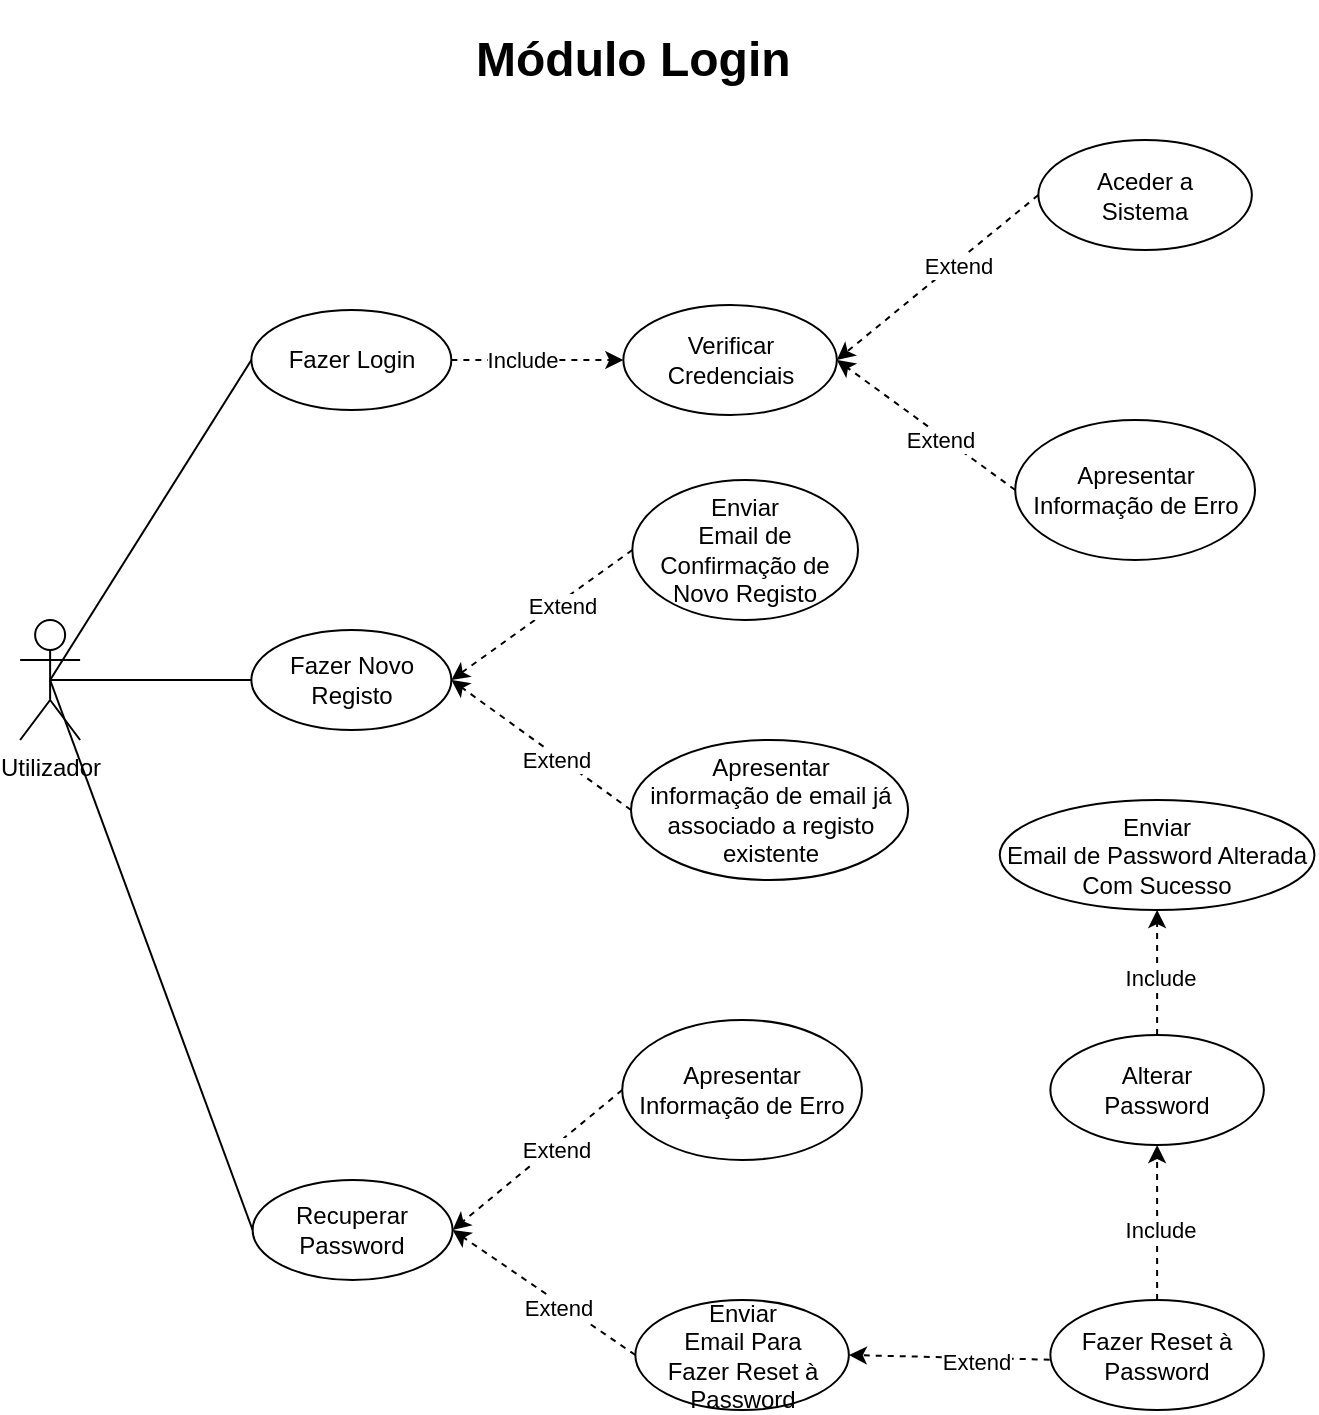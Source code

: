 <mxfile version="20.2.8" type="device" pages="7"><diagram id="a8NFD7Ng-KOx9Wcn7elq" name="UC - Login"><mxGraphModel dx="1422" dy="5154" grid="1" gridSize="10" guides="1" tooltips="1" connect="1" arrows="1" fold="1" page="1" pageScale="1" pageWidth="850" pageHeight="1100" math="0" shadow="0"><root><mxCell id="0"/><mxCell id="1" parent="0"/><mxCell id="YxmS7E3W0vx59VjwGGLP-129" value="&lt;h1&gt;Módulo Login&lt;/h1&gt;" style="text;html=1;strokeColor=none;fillColor=none;spacing=5;spacingTop=-20;whiteSpace=wrap;overflow=hidden;rounded=0;" parent="1" vertex="1"><mxGeometry x="323.75" y="-4350" width="176.5" height="40" as="geometry"/></mxCell><mxCell id="OQZTsD2hlQdxzjuwWgcd-2" value="Utilizador" style="shape=umlActor;verticalLabelPosition=bottom;verticalAlign=top;html=1;outlineConnect=0;" parent="1" vertex="1"><mxGeometry x="101.06" y="-4050" width="30" height="60" as="geometry"/></mxCell><mxCell id="OQZTsD2hlQdxzjuwWgcd-3" value="Fazer Login" style="ellipse;whiteSpace=wrap;html=1;" parent="1" vertex="1"><mxGeometry x="216.69" y="-4205" width="100" height="50" as="geometry"/></mxCell><mxCell id="OQZTsD2hlQdxzjuwWgcd-4" value="" style="endArrow=none;html=1;rounded=0;entryX=0;entryY=0.5;entryDx=0;entryDy=0;exitX=0.5;exitY=0.5;exitDx=0;exitDy=0;exitPerimeter=0;" parent="1" source="OQZTsD2hlQdxzjuwWgcd-2" target="OQZTsD2hlQdxzjuwWgcd-3" edge="1"><mxGeometry width="50" height="50" relative="1" as="geometry"><mxPoint x="185.06" y="-4110" as="sourcePoint"/><mxPoint x="235.06" y="-4160" as="targetPoint"/></mxGeometry></mxCell><mxCell id="OQZTsD2hlQdxzjuwWgcd-6" value="Verificar &lt;br&gt;Credenciais" style="ellipse;whiteSpace=wrap;html=1;" parent="1" vertex="1"><mxGeometry x="402.67" y="-4207.5" width="106.75" height="55" as="geometry"/></mxCell><mxCell id="OQZTsD2hlQdxzjuwWgcd-7" value="" style="endArrow=classic;html=1;rounded=0;exitX=1;exitY=0.5;exitDx=0;exitDy=0;dashed=1;entryX=0;entryY=0.5;entryDx=0;entryDy=0;" parent="1" source="OQZTsD2hlQdxzjuwWgcd-3" target="OQZTsD2hlQdxzjuwWgcd-6" edge="1"><mxGeometry width="50" height="50" relative="1" as="geometry"><mxPoint x="365.06" y="-4070" as="sourcePoint"/><mxPoint x="442.69" y="-4070" as="targetPoint"/></mxGeometry></mxCell><mxCell id="OQZTsD2hlQdxzjuwWgcd-8" value="Include" style="edgeLabel;html=1;align=center;verticalAlign=middle;resizable=0;points=[];" parent="OQZTsD2hlQdxzjuwWgcd-7" vertex="1" connectable="0"><mxGeometry x="-0.153" y="-2" relative="1" as="geometry"><mxPoint x="-1" y="-2" as="offset"/></mxGeometry></mxCell><mxCell id="OQZTsD2hlQdxzjuwWgcd-9" value="Aceder a &lt;br&gt;Sistema" style="ellipse;whiteSpace=wrap;html=1;" parent="1" vertex="1"><mxGeometry x="610.18" y="-4290" width="106.75" height="55" as="geometry"/></mxCell><mxCell id="OQZTsD2hlQdxzjuwWgcd-10" value="" style="endArrow=classic;html=1;rounded=0;entryX=1;entryY=0.5;entryDx=0;entryDy=0;dashed=1;exitX=0;exitY=0.5;exitDx=0;exitDy=0;" parent="1" source="OQZTsD2hlQdxzjuwWgcd-9" target="OQZTsD2hlQdxzjuwWgcd-6" edge="1"><mxGeometry width="50" height="50" relative="1" as="geometry"><mxPoint x="495.06" y="-4040" as="sourcePoint"/><mxPoint x="391.81" y="-4070" as="targetPoint"/></mxGeometry></mxCell><mxCell id="OQZTsD2hlQdxzjuwWgcd-11" value="Extend" style="edgeLabel;html=1;align=center;verticalAlign=middle;resizable=0;points=[];" parent="OQZTsD2hlQdxzjuwWgcd-10" vertex="1" connectable="0"><mxGeometry x="-0.182" y="2" relative="1" as="geometry"><mxPoint as="offset"/></mxGeometry></mxCell><mxCell id="OQZTsD2hlQdxzjuwWgcd-12" value="Apresentar&lt;br&gt;Informação de Erro" style="ellipse;whiteSpace=wrap;html=1;" parent="1" vertex="1"><mxGeometry x="598.62" y="-4150" width="119.88" height="70" as="geometry"/></mxCell><mxCell id="OQZTsD2hlQdxzjuwWgcd-13" value="" style="endArrow=classic;html=1;rounded=0;entryX=1;entryY=0.5;entryDx=0;entryDy=0;dashed=1;exitX=0;exitY=0.5;exitDx=0;exitDy=0;" parent="1" source="OQZTsD2hlQdxzjuwWgcd-12" target="OQZTsD2hlQdxzjuwWgcd-6" edge="1"><mxGeometry width="50" height="50" relative="1" as="geometry"><mxPoint x="620.18" y="-4252.5" as="sourcePoint"/><mxPoint x="519.42" y="-4170" as="targetPoint"/></mxGeometry></mxCell><mxCell id="OQZTsD2hlQdxzjuwWgcd-14" value="Extend" style="edgeLabel;html=1;align=center;verticalAlign=middle;resizable=0;points=[];" parent="OQZTsD2hlQdxzjuwWgcd-13" vertex="1" connectable="0"><mxGeometry x="-0.182" y="2" relative="1" as="geometry"><mxPoint as="offset"/></mxGeometry></mxCell><mxCell id="OQZTsD2hlQdxzjuwWgcd-15" value="Fazer Novo&lt;br&gt;Registo" style="ellipse;whiteSpace=wrap;html=1;" parent="1" vertex="1"><mxGeometry x="216.69" y="-4045" width="100" height="50" as="geometry"/></mxCell><mxCell id="OQZTsD2hlQdxzjuwWgcd-16" value="" style="endArrow=none;html=1;rounded=0;entryX=0.5;entryY=0.5;entryDx=0;entryDy=0;entryPerimeter=0;exitX=0;exitY=0.5;exitDx=0;exitDy=0;" parent="1" source="OQZTsD2hlQdxzjuwWgcd-15" target="OQZTsD2hlQdxzjuwWgcd-2" edge="1"><mxGeometry width="50" height="50" relative="1" as="geometry"><mxPoint x="175.06" y="-4020" as="sourcePoint"/><mxPoint x="225.06" y="-4070" as="targetPoint"/></mxGeometry></mxCell><mxCell id="OQZTsD2hlQdxzjuwWgcd-17" value="Recuperar&lt;br&gt;Password" style="ellipse;whiteSpace=wrap;html=1;" parent="1" vertex="1"><mxGeometry x="217.31" y="-3770" width="100" height="50" as="geometry"/></mxCell><mxCell id="OQZTsD2hlQdxzjuwWgcd-18" value="" style="endArrow=none;html=1;rounded=0;entryX=0.5;entryY=0.5;entryDx=0;entryDy=0;entryPerimeter=0;exitX=0;exitY=0.5;exitDx=0;exitDy=0;" parent="1" source="OQZTsD2hlQdxzjuwWgcd-17" target="OQZTsD2hlQdxzjuwWgcd-2" edge="1"><mxGeometry width="50" height="50" relative="1" as="geometry"><mxPoint x="170.06" y="-3895" as="sourcePoint"/><mxPoint x="103.06" y="-3955" as="targetPoint"/></mxGeometry></mxCell><mxCell id="OQZTsD2hlQdxzjuwWgcd-25" value="Enviar&lt;br&gt;Email Para&lt;br&gt;Fazer Reset à&lt;br&gt;Password" style="ellipse;whiteSpace=wrap;html=1;" parent="1" vertex="1"><mxGeometry x="408.68" y="-3710" width="106.75" height="55" as="geometry"/></mxCell><mxCell id="OQZTsD2hlQdxzjuwWgcd-26" value="" style="endArrow=classic;html=1;rounded=0;dashed=1;exitX=0;exitY=0.5;exitDx=0;exitDy=0;entryX=1;entryY=0.5;entryDx=0;entryDy=0;" parent="1" source="OQZTsD2hlQdxzjuwWgcd-25" target="OQZTsD2hlQdxzjuwWgcd-17" edge="1"><mxGeometry width="50" height="50" relative="1" as="geometry"><mxPoint x="289.7" y="-3600" as="sourcePoint"/><mxPoint x="315.06" y="-3690" as="targetPoint"/></mxGeometry></mxCell><mxCell id="OQZTsD2hlQdxzjuwWgcd-27" value="Extend" style="edgeLabel;html=1;align=center;verticalAlign=middle;resizable=0;points=[];" parent="OQZTsD2hlQdxzjuwWgcd-26" vertex="1" connectable="0"><mxGeometry x="-0.182" y="2" relative="1" as="geometry"><mxPoint as="offset"/></mxGeometry></mxCell><mxCell id="OQZTsD2hlQdxzjuwWgcd-28" value="Apresentar&lt;br&gt;Informação de Erro" style="ellipse;whiteSpace=wrap;html=1;" parent="1" vertex="1"><mxGeometry x="402.11" y="-3850" width="119.88" height="70" as="geometry"/></mxCell><mxCell id="OQZTsD2hlQdxzjuwWgcd-29" value="" style="endArrow=classic;html=1;rounded=0;entryX=1;entryY=0.5;entryDx=0;entryDy=0;dashed=1;exitX=0;exitY=0.5;exitDx=0;exitDy=0;" parent="1" source="OQZTsD2hlQdxzjuwWgcd-28" target="OQZTsD2hlQdxzjuwWgcd-17" edge="1"><mxGeometry width="50" height="50" relative="1" as="geometry"><mxPoint x="414.82" y="-3812.5" as="sourcePoint"/><mxPoint x="304.06" y="-3740" as="targetPoint"/></mxGeometry></mxCell><mxCell id="OQZTsD2hlQdxzjuwWgcd-30" value="Extend" style="edgeLabel;html=1;align=center;verticalAlign=middle;resizable=0;points=[];" parent="OQZTsD2hlQdxzjuwWgcd-29" vertex="1" connectable="0"><mxGeometry x="-0.182" y="2" relative="1" as="geometry"><mxPoint as="offset"/></mxGeometry></mxCell><mxCell id="OQZTsD2hlQdxzjuwWgcd-31" value="" style="endArrow=classic;html=1;rounded=0;dashed=1;entryX=1;entryY=0.5;entryDx=0;entryDy=0;exitX=0.053;exitY=0.545;exitDx=0;exitDy=0;exitPerimeter=0;" parent="1" source="OQZTsD2hlQdxzjuwWgcd-33" target="OQZTsD2hlQdxzjuwWgcd-25" edge="1"><mxGeometry width="50" height="50" relative="1" as="geometry"><mxPoint x="605.06" y="-3680" as="sourcePoint"/><mxPoint x="314.06" y="-3735" as="targetPoint"/></mxGeometry></mxCell><mxCell id="OQZTsD2hlQdxzjuwWgcd-32" value="Extend" style="edgeLabel;html=1;align=center;verticalAlign=middle;resizable=0;points=[];" parent="OQZTsD2hlQdxzjuwWgcd-31" vertex="1" connectable="0"><mxGeometry x="-0.182" y="2" relative="1" as="geometry"><mxPoint as="offset"/></mxGeometry></mxCell><mxCell id="OQZTsD2hlQdxzjuwWgcd-33" value="Fazer Reset à&lt;br&gt;Password" style="ellipse;whiteSpace=wrap;html=1;" parent="1" vertex="1"><mxGeometry x="616.18" y="-3710" width="106.75" height="55" as="geometry"/></mxCell><mxCell id="OQZTsD2hlQdxzjuwWgcd-39" value="Enviar&lt;br&gt;Email de Confirmação de&lt;br&gt;Novo Registo" style="ellipse;whiteSpace=wrap;html=1;" parent="1" vertex="1"><mxGeometry x="407.18" y="-4120" width="112.82" height="70" as="geometry"/></mxCell><mxCell id="OQZTsD2hlQdxzjuwWgcd-40" value="" style="endArrow=classic;html=1;rounded=0;dashed=1;exitX=0;exitY=0.5;exitDx=0;exitDy=0;entryX=1;entryY=0.5;entryDx=0;entryDy=0;" parent="1" source="OQZTsD2hlQdxzjuwWgcd-39" target="OQZTsD2hlQdxzjuwWgcd-15" edge="1"><mxGeometry width="50" height="50" relative="1" as="geometry"><mxPoint x="289.7" y="-3935" as="sourcePoint"/><mxPoint x="317.31" y="-4080" as="targetPoint"/></mxGeometry></mxCell><mxCell id="OQZTsD2hlQdxzjuwWgcd-41" value="Extend" style="edgeLabel;html=1;align=center;verticalAlign=middle;resizable=0;points=[];" parent="OQZTsD2hlQdxzjuwWgcd-40" vertex="1" connectable="0"><mxGeometry x="-0.182" y="2" relative="1" as="geometry"><mxPoint as="offset"/></mxGeometry></mxCell><mxCell id="OQZTsD2hlQdxzjuwWgcd-42" value="Apresentar&lt;br&gt;informação de email já associado a registo existente" style="ellipse;whiteSpace=wrap;html=1;" parent="1" vertex="1"><mxGeometry x="406.51" y="-3990" width="138.55" height="70" as="geometry"/></mxCell><mxCell id="OQZTsD2hlQdxzjuwWgcd-43" value="" style="endArrow=classic;html=1;rounded=0;dashed=1;exitX=0;exitY=0.5;exitDx=0;exitDy=0;entryX=1;entryY=0.5;entryDx=0;entryDy=0;" parent="1" source="OQZTsD2hlQdxzjuwWgcd-42" target="OQZTsD2hlQdxzjuwWgcd-15" edge="1"><mxGeometry width="50" height="50" relative="1" as="geometry"><mxPoint x="428.07" y="-4092.5" as="sourcePoint"/><mxPoint x="325.06" y="-3980" as="targetPoint"/></mxGeometry></mxCell><mxCell id="OQZTsD2hlQdxzjuwWgcd-44" value="Extend" style="edgeLabel;html=1;align=center;verticalAlign=middle;resizable=0;points=[];" parent="OQZTsD2hlQdxzjuwWgcd-43" vertex="1" connectable="0"><mxGeometry x="-0.182" y="2" relative="1" as="geometry"><mxPoint as="offset"/></mxGeometry></mxCell><mxCell id="b4MY-HMkRuepkiBDDo4d-1" value="" style="endArrow=classic;html=1;rounded=0;exitX=0.5;exitY=0;exitDx=0;exitDy=0;dashed=1;entryX=0.5;entryY=1;entryDx=0;entryDy=0;" parent="1" source="OQZTsD2hlQdxzjuwWgcd-33" target="b4MY-HMkRuepkiBDDo4d-3" edge="1"><mxGeometry width="50" height="50" relative="1" as="geometry"><mxPoint x="660.0" y="-3740" as="sourcePoint"/><mxPoint x="660" y="-3770" as="targetPoint"/></mxGeometry></mxCell><mxCell id="b4MY-HMkRuepkiBDDo4d-2" value="Include" style="edgeLabel;html=1;align=center;verticalAlign=middle;resizable=0;points=[];" parent="b4MY-HMkRuepkiBDDo4d-1" vertex="1" connectable="0"><mxGeometry x="-0.153" y="-2" relative="1" as="geometry"><mxPoint x="-1" y="-2" as="offset"/></mxGeometry></mxCell><mxCell id="b4MY-HMkRuepkiBDDo4d-3" value="Alterar&lt;br&gt;Password" style="ellipse;whiteSpace=wrap;html=1;" parent="1" vertex="1"><mxGeometry x="616.18" y="-3842.5" width="106.75" height="55" as="geometry"/></mxCell><mxCell id="b4MY-HMkRuepkiBDDo4d-4" value="Enviar&lt;br&gt;Email de Password Alterada Com Sucesso" style="ellipse;whiteSpace=wrap;html=1;" parent="1" vertex="1"><mxGeometry x="590.88" y="-3960" width="157.35" height="55" as="geometry"/></mxCell><mxCell id="b4MY-HMkRuepkiBDDo4d-5" value="" style="endArrow=classic;html=1;rounded=0;exitX=0.5;exitY=0;exitDx=0;exitDy=0;dashed=1;entryX=0.5;entryY=1;entryDx=0;entryDy=0;" parent="1" source="b4MY-HMkRuepkiBDDo4d-3" target="b4MY-HMkRuepkiBDDo4d-4" edge="1"><mxGeometry width="50" height="50" relative="1" as="geometry"><mxPoint x="759.995" y="-3902.5" as="sourcePoint"/><mxPoint x="759.995" y="-3980" as="targetPoint"/></mxGeometry></mxCell><mxCell id="b4MY-HMkRuepkiBDDo4d-6" value="Include" style="edgeLabel;html=1;align=center;verticalAlign=middle;resizable=0;points=[];" parent="b4MY-HMkRuepkiBDDo4d-5" vertex="1" connectable="0"><mxGeometry x="-0.153" y="-2" relative="1" as="geometry"><mxPoint x="-1" y="-2" as="offset"/></mxGeometry></mxCell></root></mxGraphModel></diagram><diagram id="u395XpV-n5l7W5G2PUCH" name="UC - Pesquisa"><mxGraphModel dx="1422" dy="754" grid="1" gridSize="10" guides="1" tooltips="1" connect="1" arrows="1" fold="1" page="1" pageScale="1" pageWidth="850" pageHeight="1100" math="0" shadow="0"><root><mxCell id="0"/><mxCell id="1" parent="0"/><mxCell id="cnyh4RIe_LUVCu6KcUf8-1" value="Pesquisar" style="ellipse;whiteSpace=wrap;html=1;" parent="1" vertex="1"><mxGeometry x="261.5" y="800" width="100" height="50" as="geometry"/></mxCell><mxCell id="cnyh4RIe_LUVCu6KcUf8-2" value="" style="endArrow=none;html=1;rounded=0;entryX=0;entryY=0.5;entryDx=0;entryDy=0;exitX=0.5;exitY=0.5;exitDx=0;exitDy=0;exitPerimeter=0;" parent="1" source="cnyh4RIe_LUVCu6KcUf8-10" target="cnyh4RIe_LUVCu6KcUf8-1" edge="1"><mxGeometry width="50" height="50" relative="1" as="geometry"><mxPoint x="110" y="825" as="sourcePoint"/><mxPoint x="431.5" y="1030" as="targetPoint"/></mxGeometry></mxCell><mxCell id="cnyh4RIe_LUVCu6KcUf8-3" value="...&lt;br&gt;Médicos" style="ellipse;whiteSpace=wrap;html=1;" parent="1" vertex="1"><mxGeometry x="421.5" y="730" width="100" height="50" as="geometry"/></mxCell><mxCell id="cnyh4RIe_LUVCu6KcUf8-4" value="...&lt;br&gt;Especialidades" style="ellipse;whiteSpace=wrap;html=1;" parent="1" vertex="1"><mxGeometry x="421.5" y="860" width="100" height="50" as="geometry"/></mxCell><mxCell id="cnyh4RIe_LUVCu6KcUf8-5" value="" style="endArrow=block;html=1;rounded=0;entryX=1;entryY=0.5;entryDx=0;entryDy=0;exitX=0;exitY=0.5;exitDx=0;exitDy=0;endFill=0;" parent="1" source="cnyh4RIe_LUVCu6KcUf8-3" target="cnyh4RIe_LUVCu6KcUf8-1" edge="1"><mxGeometry width="50" height="50" relative="1" as="geometry"><mxPoint x="581.5" y="850" as="sourcePoint"/><mxPoint x="631.5" y="800" as="targetPoint"/></mxGeometry></mxCell><mxCell id="cnyh4RIe_LUVCu6KcUf8-6" value="" style="endArrow=block;html=1;rounded=0;entryX=1;entryY=0.5;entryDx=0;entryDy=0;exitX=0;exitY=0.5;exitDx=0;exitDy=0;endFill=0;" parent="1" source="cnyh4RIe_LUVCu6KcUf8-4" target="cnyh4RIe_LUVCu6KcUf8-1" edge="1"><mxGeometry width="50" height="50" relative="1" as="geometry"><mxPoint x="431.5" y="765" as="sourcePoint"/><mxPoint x="371.5" y="835" as="targetPoint"/></mxGeometry></mxCell><mxCell id="cnyh4RIe_LUVCu6KcUf8-7" value="" style="endArrow=classic;html=1;rounded=0;entryX=1;entryY=0.5;entryDx=0;entryDy=0;dashed=1;exitX=0;exitY=0.5;exitDx=0;exitDy=0;" parent="1" source="cnyh4RIe_LUVCu6KcUf8-9" target="cnyh4RIe_LUVCu6KcUf8-3" edge="1"><mxGeometry width="50" height="50" relative="1" as="geometry"><mxPoint x="680" y="690" as="sourcePoint"/><mxPoint x="740" y="750" as="targetPoint"/></mxGeometry></mxCell><mxCell id="cnyh4RIe_LUVCu6KcUf8-8" value="Extend" style="edgeLabel;html=1;align=center;verticalAlign=middle;resizable=0;points=[];" parent="cnyh4RIe_LUVCu6KcUf8-7" vertex="1" connectable="0"><mxGeometry x="-0.182" y="2" relative="1" as="geometry"><mxPoint as="offset"/></mxGeometry></mxCell><mxCell id="cnyh4RIe_LUVCu6KcUf8-9" value="Ver&lt;br&gt;Detalhes" style="ellipse;whiteSpace=wrap;html=1;" parent="1" vertex="1"><mxGeometry x="663" y="730" width="100" height="50" as="geometry"/></mxCell><mxCell id="cnyh4RIe_LUVCu6KcUf8-10" value="Utente" style="shape=umlActor;verticalLabelPosition=bottom;verticalAlign=top;html=1;outlineConnect=0;" parent="1" vertex="1"><mxGeometry x="90" y="795" width="30" height="60" as="geometry"/></mxCell><mxCell id="cnyh4RIe_LUVCu6KcUf8-11" value="Pesquisar" style="ellipse;whiteSpace=wrap;html=1;" parent="1" vertex="1"><mxGeometry x="273.5" y="415" width="100" height="50" as="geometry"/></mxCell><mxCell id="cnyh4RIe_LUVCu6KcUf8-12" value="" style="endArrow=none;html=1;rounded=0;entryX=0;entryY=0.5;entryDx=0;entryDy=0;exitX=0.5;exitY=0.5;exitDx=0;exitDy=0;exitPerimeter=0;" parent="1" source="cnyh4RIe_LUVCu6KcUf8-20" target="cnyh4RIe_LUVCu6KcUf8-11" edge="1"><mxGeometry width="50" height="50" relative="1" as="geometry"><mxPoint x="122" y="440" as="sourcePoint"/><mxPoint x="443.5" y="645" as="targetPoint"/></mxGeometry></mxCell><mxCell id="cnyh4RIe_LUVCu6KcUf8-13" value="...&lt;br&gt;Médicos" style="ellipse;whiteSpace=wrap;html=1;" parent="1" vertex="1"><mxGeometry x="434.25" y="313" width="100" height="50" as="geometry"/></mxCell><mxCell id="cnyh4RIe_LUVCu6KcUf8-14" value="...&lt;br&gt;Especialidades" style="ellipse;whiteSpace=wrap;html=1;" parent="1" vertex="1"><mxGeometry x="434.25" y="415" width="100" height="50" as="geometry"/></mxCell><mxCell id="cnyh4RIe_LUVCu6KcUf8-15" value="" style="endArrow=block;html=1;rounded=0;entryX=1;entryY=0.5;entryDx=0;entryDy=0;exitX=0;exitY=0.5;exitDx=0;exitDy=0;endFill=0;" parent="1" source="cnyh4RIe_LUVCu6KcUf8-13" target="cnyh4RIe_LUVCu6KcUf8-11" edge="1"><mxGeometry width="50" height="50" relative="1" as="geometry"><mxPoint x="593.5" y="465" as="sourcePoint"/><mxPoint x="643.5" y="415" as="targetPoint"/></mxGeometry></mxCell><mxCell id="cnyh4RIe_LUVCu6KcUf8-16" value="" style="endArrow=block;html=1;rounded=0;entryX=1;entryY=0.5;entryDx=0;entryDy=0;exitX=0;exitY=0.5;exitDx=0;exitDy=0;endFill=0;" parent="1" source="cnyh4RIe_LUVCu6KcUf8-14" target="cnyh4RIe_LUVCu6KcUf8-11" edge="1"><mxGeometry width="50" height="50" relative="1" as="geometry"><mxPoint x="443.5" y="380" as="sourcePoint"/><mxPoint x="383.5" y="450" as="targetPoint"/></mxGeometry></mxCell><mxCell id="cnyh4RIe_LUVCu6KcUf8-17" value="" style="endArrow=classic;html=1;rounded=0;entryX=1;entryY=0.5;entryDx=0;entryDy=0;dashed=1;exitX=0;exitY=0.5;exitDx=0;exitDy=0;" parent="1" source="cnyh4RIe_LUVCu6KcUf8-19" target="cnyh4RIe_LUVCu6KcUf8-13" edge="1"><mxGeometry width="50" height="50" relative="1" as="geometry"><mxPoint x="635.75" y="243" as="sourcePoint"/><mxPoint x="752.75" y="333" as="targetPoint"/></mxGeometry></mxCell><mxCell id="cnyh4RIe_LUVCu6KcUf8-18" value="Extend" style="edgeLabel;html=1;align=center;verticalAlign=middle;resizable=0;points=[];" parent="cnyh4RIe_LUVCu6KcUf8-17" vertex="1" connectable="0"><mxGeometry x="-0.182" y="2" relative="1" as="geometry"><mxPoint as="offset"/></mxGeometry></mxCell><mxCell id="cnyh4RIe_LUVCu6KcUf8-19" value="Ver&lt;br&gt;Detalhes" style="ellipse;whiteSpace=wrap;html=1;" parent="1" vertex="1"><mxGeometry x="636" y="263" width="100" height="50" as="geometry"/></mxCell><mxCell id="cnyh4RIe_LUVCu6KcUf8-20" value="Utilizador&lt;br&gt;Clinico" style="shape=umlActor;verticalLabelPosition=bottom;verticalAlign=top;html=1;outlineConnect=0;" parent="1" vertex="1"><mxGeometry x="197" y="410" width="30" height="60" as="geometry"/></mxCell><mxCell id="cnyh4RIe_LUVCu6KcUf8-21" value="Ver&lt;br&gt;Horário" style="ellipse;whiteSpace=wrap;html=1;" parent="1" vertex="1"><mxGeometry x="637.5" y="343" width="100" height="50" as="geometry"/></mxCell><mxCell id="cnyh4RIe_LUVCu6KcUf8-22" value="" style="endArrow=classic;html=1;rounded=0;entryX=1;entryY=0.5;entryDx=0;entryDy=0;dashed=1;exitX=0;exitY=0.5;exitDx=0;exitDy=0;" parent="1" source="cnyh4RIe_LUVCu6KcUf8-21" target="cnyh4RIe_LUVCu6KcUf8-13" edge="1"><mxGeometry width="50" height="50" relative="1" as="geometry"><mxPoint x="638.75" y="258" as="sourcePoint"/><mxPoint x="544.25" y="348" as="targetPoint"/></mxGeometry></mxCell><mxCell id="cnyh4RIe_LUVCu6KcUf8-23" value="Extend" style="edgeLabel;html=1;align=center;verticalAlign=middle;resizable=0;points=[];" parent="cnyh4RIe_LUVCu6KcUf8-22" vertex="1" connectable="0"><mxGeometry x="-0.182" y="2" relative="1" as="geometry"><mxPoint as="offset"/></mxGeometry></mxCell><mxCell id="cnyh4RIe_LUVCu6KcUf8-24" value="Médico" style="shape=umlActor;verticalLabelPosition=bottom;verticalAlign=top;html=1;outlineConnect=0;" parent="1" vertex="1"><mxGeometry x="112" y="355" width="30" height="60" as="geometry"/></mxCell><mxCell id="cnyh4RIe_LUVCu6KcUf8-25" value="Funcionário" style="shape=umlActor;verticalLabelPosition=bottom;verticalAlign=top;html=1;outlineConnect=0;" parent="1" vertex="1"><mxGeometry x="112" y="485" width="30" height="60" as="geometry"/></mxCell><mxCell id="cnyh4RIe_LUVCu6KcUf8-26" value="" style="endArrow=block;html=1;rounded=0;entryX=0.5;entryY=0.5;entryDx=0;entryDy=0;exitX=0.5;exitY=0.5;exitDx=0;exitDy=0;endFill=0;entryPerimeter=0;exitPerimeter=0;" parent="1" source="cnyh4RIe_LUVCu6KcUf8-24" target="cnyh4RIe_LUVCu6KcUf8-20" edge="1"><mxGeometry width="50" height="50" relative="1" as="geometry"><mxPoint x="433.5" y="710" as="sourcePoint"/><mxPoint x="373.5" y="780" as="targetPoint"/></mxGeometry></mxCell><mxCell id="cnyh4RIe_LUVCu6KcUf8-27" value="" style="endArrow=block;html=1;rounded=0;entryX=0.5;entryY=0.5;entryDx=0;entryDy=0;exitX=0.5;exitY=0.5;exitDx=0;exitDy=0;endFill=0;entryPerimeter=0;exitPerimeter=0;" parent="1" source="cnyh4RIe_LUVCu6KcUf8-25" target="cnyh4RIe_LUVCu6KcUf8-20" edge="1"><mxGeometry width="50" height="50" relative="1" as="geometry"><mxPoint x="137.0" y="415" as="sourcePoint"/><mxPoint x="222" y="450" as="targetPoint"/></mxGeometry></mxCell><mxCell id="cnyh4RIe_LUVCu6KcUf8-28" value="&lt;h1&gt;Módulo Pesquisa&lt;/h1&gt;" style="text;html=1;strokeColor=none;fillColor=none;spacing=5;spacingTop=-20;whiteSpace=wrap;overflow=hidden;rounded=0;" parent="1" vertex="1"><mxGeometry x="350" y="150" width="208" height="40" as="geometry"/></mxCell><mxCell id="cnyh4RIe_LUVCu6KcUf8-29" value="...&lt;br&gt;Utentes" style="ellipse;whiteSpace=wrap;html=1;" parent="1" vertex="1"><mxGeometry x="432" y="530" width="100" height="50" as="geometry"/></mxCell><mxCell id="cnyh4RIe_LUVCu6KcUf8-30" value="" style="endArrow=block;html=1;rounded=0;entryX=1;entryY=0.5;entryDx=0;entryDy=0;exitX=0;exitY=0.5;exitDx=0;exitDy=0;endFill=0;" parent="1" source="cnyh4RIe_LUVCu6KcUf8-29" target="cnyh4RIe_LUVCu6KcUf8-11" edge="1"><mxGeometry width="50" height="50" relative="1" as="geometry"><mxPoint x="441.25" y="505" as="sourcePoint"/><mxPoint x="371.25" y="565" as="targetPoint"/></mxGeometry></mxCell><mxCell id="cnyh4RIe_LUVCu6KcUf8-31" value="Ver&lt;br&gt;Detalhes" style="ellipse;whiteSpace=wrap;html=1;" parent="1" vertex="1"><mxGeometry x="635" y="530" width="100" height="50" as="geometry"/></mxCell><mxCell id="cnyh4RIe_LUVCu6KcUf8-32" value="" style="endArrow=classic;html=1;rounded=0;entryX=1;entryY=0.5;entryDx=0;entryDy=0;dashed=1;exitX=0;exitY=0.5;exitDx=0;exitDy=0;" parent="1" source="cnyh4RIe_LUVCu6KcUf8-31" target="cnyh4RIe_LUVCu6KcUf8-29" edge="1"><mxGeometry width="50" height="50" relative="1" as="geometry"><mxPoint x="645.75" y="303" as="sourcePoint"/><mxPoint x="544.25" y="348" as="targetPoint"/></mxGeometry></mxCell><mxCell id="cnyh4RIe_LUVCu6KcUf8-33" value="Extend" style="edgeLabel;html=1;align=center;verticalAlign=middle;resizable=0;points=[];" parent="cnyh4RIe_LUVCu6KcUf8-32" vertex="1" connectable="0"><mxGeometry x="-0.182" y="2" relative="1" as="geometry"><mxPoint as="offset"/></mxGeometry></mxCell><mxCell id="FZYxqyt2BN7HAuImuYIQ-1" value="" style="endArrow=classic;html=1;rounded=0;dashed=1;exitX=0;exitY=0.5;exitDx=0;exitDy=0;entryX=1;entryY=0.5;entryDx=0;entryDy=0;" parent="1" source="FZYxqyt2BN7HAuImuYIQ-3" target="cnyh4RIe_LUVCu6KcUf8-14" edge="1"><mxGeometry width="50" height="50" relative="1" as="geometry"><mxPoint x="692.75" y="375" as="sourcePoint"/><mxPoint x="560" y="460" as="targetPoint"/></mxGeometry></mxCell><mxCell id="FZYxqyt2BN7HAuImuYIQ-2" value="Extend" style="edgeLabel;html=1;align=center;verticalAlign=middle;resizable=0;points=[];" parent="FZYxqyt2BN7HAuImuYIQ-1" vertex="1" connectable="0"><mxGeometry x="-0.182" y="2" relative="1" as="geometry"><mxPoint as="offset"/></mxGeometry></mxCell><mxCell id="FZYxqyt2BN7HAuImuYIQ-3" value="Ver&lt;br&gt;Detalhes" style="ellipse;whiteSpace=wrap;html=1;" parent="1" vertex="1"><mxGeometry x="637.5" y="415" width="100" height="50" as="geometry"/></mxCell><mxCell id="FZYxqyt2BN7HAuImuYIQ-4" value="" style="endArrow=classic;html=1;rounded=0;dashed=1;exitX=0;exitY=0.5;exitDx=0;exitDy=0;entryX=1;entryY=0.5;entryDx=0;entryDy=0;" parent="1" source="FZYxqyt2BN7HAuImuYIQ-6" target="cnyh4RIe_LUVCu6KcUf8-4" edge="1"><mxGeometry width="50" height="50" relative="1" as="geometry"><mxPoint x="680" y="820" as="sourcePoint"/><mxPoint x="540" y="910" as="targetPoint"/></mxGeometry></mxCell><mxCell id="FZYxqyt2BN7HAuImuYIQ-5" value="Extend" style="edgeLabel;html=1;align=center;verticalAlign=middle;resizable=0;points=[];" parent="FZYxqyt2BN7HAuImuYIQ-4" vertex="1" connectable="0"><mxGeometry x="-0.182" y="2" relative="1" as="geometry"><mxPoint as="offset"/></mxGeometry></mxCell><mxCell id="FZYxqyt2BN7HAuImuYIQ-6" value="Ver&lt;br&gt;Detalhes" style="ellipse;whiteSpace=wrap;html=1;" parent="1" vertex="1"><mxGeometry x="663" y="860" width="100" height="50" as="geometry"/></mxCell></root></mxGraphModel></diagram><diagram id="9mhls4iCNfUI4dZPjvCU" name="UC - Gestão de Consulta e Vagas"><mxGraphModel dx="1422" dy="754" grid="1" gridSize="10" guides="1" tooltips="1" connect="1" arrows="1" fold="1" page="1" pageScale="1" pageWidth="850" pageHeight="1100" math="0" shadow="0"><root><mxCell id="0"/><mxCell id="1" parent="0"/><mxCell id="TiLaXNfmSjkLZL6qOEq9-1" value="Notificar&lt;br&gt;Consultas do Dia Seguinte" style="ellipse;whiteSpace=wrap;html=1;" parent="1" vertex="1"><mxGeometry x="276" y="2945" width="100" height="50" as="geometry"/></mxCell><mxCell id="TiLaXNfmSjkLZL6qOEq9-2" value="Médico" style="shape=umlActor;verticalLabelPosition=bottom;verticalAlign=top;html=1;outlineConnect=0;" parent="1" vertex="1"><mxGeometry x="561" y="2940" width="30" height="60" as="geometry"/></mxCell><mxCell id="TiLaXNfmSjkLZL6qOEq9-3" value="" style="endArrow=classic;html=1;rounded=0;entryX=0.5;entryY=0.5;entryDx=0;entryDy=0;entryPerimeter=0;exitX=1;exitY=0.5;exitDx=0;exitDy=0;" parent="1" source="TiLaXNfmSjkLZL6qOEq9-1" target="TiLaXNfmSjkLZL6qOEq9-2" edge="1"><mxGeometry width="50" height="50" relative="1" as="geometry"><mxPoint x="441" y="2835" as="sourcePoint"/><mxPoint x="491" y="2785" as="targetPoint"/></mxGeometry></mxCell><mxCell id="TiLaXNfmSjkLZL6qOEq9-4" value="Sistema" style="shape=umlActor;verticalLabelPosition=bottom;verticalAlign=top;html=1;outlineConnect=0;" parent="1" vertex="1"><mxGeometry x="68" y="2940" width="30" height="60" as="geometry"/></mxCell><mxCell id="TiLaXNfmSjkLZL6qOEq9-5" value="" style="endArrow=none;html=1;rounded=0;exitX=0.5;exitY=0.5;exitDx=0;exitDy=0;exitPerimeter=0;entryX=0;entryY=0.5;entryDx=0;entryDy=0;" parent="1" source="TiLaXNfmSjkLZL6qOEq9-4" target="TiLaXNfmSjkLZL6qOEq9-1" edge="1"><mxGeometry width="50" height="50" relative="1" as="geometry"><mxPoint x="218" y="3000" as="sourcePoint"/><mxPoint x="268" y="2950" as="targetPoint"/></mxGeometry></mxCell><mxCell id="TiLaXNfmSjkLZL6qOEq9-6" value="&lt;h1&gt;Módulo Gestão de Consulta e Vagas&lt;/h1&gt;" style="text;html=1;strokeColor=none;fillColor=none;spacing=5;spacingTop=-20;whiteSpace=wrap;overflow=hidden;rounded=0;" parent="1" vertex="1"><mxGeometry x="214" y="110" width="422" height="40" as="geometry"/></mxCell><mxCell id="TiLaXNfmSjkLZL6qOEq9-7" value="" style="endArrow=none;html=1;rounded=0;entryX=0.5;entryY=0.5;entryDx=0;entryDy=0;entryPerimeter=0;exitX=0;exitY=0.5;exitDx=0;exitDy=0;" parent="1" source="TiLaXNfmSjkLZL6qOEq9-9" target="TiLaXNfmSjkLZL6qOEq9-25" edge="1"><mxGeometry width="50" height="50" relative="1" as="geometry"><mxPoint x="214.5" y="1550" as="sourcePoint"/><mxPoint x="158" y="1400" as="targetPoint"/></mxGeometry></mxCell><mxCell id="TiLaXNfmSjkLZL6qOEq9-8" value="Marcar&lt;br&gt;Consulta" style="ellipse;whiteSpace=wrap;html=1;" parent="1" vertex="1"><mxGeometry x="243.25" y="1370" width="100" height="50" as="geometry"/></mxCell><mxCell id="TiLaXNfmSjkLZL6qOEq9-9" value="Listar&lt;br&gt;Consultas" style="ellipse;whiteSpace=wrap;html=1;" parent="1" vertex="1"><mxGeometry x="245.75" y="1080" width="100" height="50" as="geometry"/></mxCell><mxCell id="TiLaXNfmSjkLZL6qOEq9-10" value="" style="endArrow=none;html=1;rounded=0;entryX=0.5;entryY=0.5;entryDx=0;entryDy=0;entryPerimeter=0;exitX=0;exitY=0.5;exitDx=0;exitDy=0;" parent="1" source="TiLaXNfmSjkLZL6qOEq9-12" target="TiLaXNfmSjkLZL6qOEq9-25" edge="1"><mxGeometry width="50" height="50" relative="1" as="geometry"><mxPoint x="268.0" y="1535" as="sourcePoint"/><mxPoint x="158" y="1400" as="targetPoint"/></mxGeometry></mxCell><mxCell id="TiLaXNfmSjkLZL6qOEq9-11" value="" style="endArrow=none;html=1;rounded=0;entryX=0;entryY=0.5;entryDx=0;entryDy=0;exitX=0.5;exitY=0.5;exitDx=0;exitDy=0;exitPerimeter=0;" parent="1" source="TiLaXNfmSjkLZL6qOEq9-25" target="TiLaXNfmSjkLZL6qOEq9-8" edge="1"><mxGeometry width="50" height="50" relative="1" as="geometry"><mxPoint x="158" y="1400" as="sourcePoint"/><mxPoint x="114.5" y="1450" as="targetPoint"/></mxGeometry></mxCell><mxCell id="TiLaXNfmSjkLZL6qOEq9-12" value="Cancelar&lt;br&gt;Consulta" style="ellipse;whiteSpace=wrap;html=1;" parent="1" vertex="1"><mxGeometry x="245.75" y="1180" width="100" height="50" as="geometry"/></mxCell><mxCell id="TiLaXNfmSjkLZL6qOEq9-13" value="" style="endArrow=classic;html=1;rounded=0;exitX=1;exitY=0.5;exitDx=0;exitDy=0;dashed=1;entryX=0;entryY=0.5;entryDx=0;entryDy=0;" parent="1" source="TiLaXNfmSjkLZL6qOEq9-12" target="TiLaXNfmSjkLZL6qOEq9-21" edge="1"><mxGeometry width="50" height="50" relative="1" as="geometry"><mxPoint x="373.25" y="1465" as="sourcePoint"/><mxPoint x="599.75" y="1300" as="targetPoint"/></mxGeometry></mxCell><mxCell id="TiLaXNfmSjkLZL6qOEq9-14" value="Include" style="edgeLabel;html=1;align=center;verticalAlign=middle;resizable=0;points=[];" parent="TiLaXNfmSjkLZL6qOEq9-13" vertex="1" connectable="0"><mxGeometry x="-0.153" y="-2" relative="1" as="geometry"><mxPoint x="11" y="-2" as="offset"/></mxGeometry></mxCell><mxCell id="TiLaXNfmSjkLZL6qOEq9-15" value="Envio de Email&lt;br&gt;de Confirmação&lt;br&gt;Marcação" style="ellipse;whiteSpace=wrap;html=1;" parent="1" vertex="1"><mxGeometry x="385.75" y="1290" width="115" height="70" as="geometry"/></mxCell><mxCell id="TiLaXNfmSjkLZL6qOEq9-16" value="" style="endArrow=classic;html=1;rounded=0;exitX=1;exitY=0.5;exitDx=0;exitDy=0;dashed=1;entryX=0;entryY=0.5;entryDx=0;entryDy=0;" parent="1" source="TiLaXNfmSjkLZL6qOEq9-8" target="TiLaXNfmSjkLZL6qOEq9-15" edge="1"><mxGeometry width="50" height="50" relative="1" as="geometry"><mxPoint x="500.25" y="1325" as="sourcePoint"/><mxPoint x="670.25" y="1310" as="targetPoint"/></mxGeometry></mxCell><mxCell id="TiLaXNfmSjkLZL6qOEq9-17" value="Include" style="edgeLabel;html=1;align=center;verticalAlign=middle;resizable=0;points=[];" parent="TiLaXNfmSjkLZL6qOEq9-16" vertex="1" connectable="0"><mxGeometry x="-0.153" y="-2" relative="1" as="geometry"><mxPoint x="11" y="-2" as="offset"/></mxGeometry></mxCell><mxCell id="TiLaXNfmSjkLZL6qOEq9-18" value="" style="endArrow=classic;html=1;rounded=0;exitX=1;exitY=0.5;exitDx=0;exitDy=0;dashed=1;entryX=0;entryY=0.5;entryDx=0;entryDy=0;" parent="1" source="TiLaXNfmSjkLZL6qOEq9-8" target="TiLaXNfmSjkLZL6qOEq9-20" edge="1"><mxGeometry width="50" height="50" relative="1" as="geometry"><mxPoint x="350.25" y="1280" as="sourcePoint"/><mxPoint x="380.25" y="1325" as="targetPoint"/></mxGeometry></mxCell><mxCell id="TiLaXNfmSjkLZL6qOEq9-19" value="Include" style="edgeLabel;html=1;align=center;verticalAlign=middle;resizable=0;points=[];" parent="TiLaXNfmSjkLZL6qOEq9-18" vertex="1" connectable="0"><mxGeometry x="-0.153" y="-2" relative="1" as="geometry"><mxPoint x="11" y="-2" as="offset"/></mxGeometry></mxCell><mxCell id="TiLaXNfmSjkLZL6qOEq9-20" value="Listar&lt;br&gt;Vagas de Calendário" style="ellipse;whiteSpace=wrap;html=1;" parent="1" vertex="1"><mxGeometry x="400.75" y="1420" width="100" height="50" as="geometry"/></mxCell><mxCell id="TiLaXNfmSjkLZL6qOEq9-21" value="Envio de Email&lt;br&gt;de Confirmação&lt;br&gt;de Cancelamento" style="ellipse;whiteSpace=wrap;html=1;" parent="1" vertex="1"><mxGeometry x="423.38" y="1170" width="115" height="70" as="geometry"/></mxCell><mxCell id="TiLaXNfmSjkLZL6qOEq9-22" value="" style="endArrow=classic;html=1;rounded=0;entryX=1;entryY=0.5;entryDx=0;entryDy=0;dashed=1;exitX=0;exitY=0.5;exitDx=0;exitDy=0;" parent="1" source="TiLaXNfmSjkLZL6qOEq9-24" target="TiLaXNfmSjkLZL6qOEq9-9" edge="1"><mxGeometry width="50" height="50" relative="1" as="geometry"><mxPoint x="776.75" y="1190" as="sourcePoint"/><mxPoint x="567" y="1185" as="targetPoint"/></mxGeometry></mxCell><mxCell id="TiLaXNfmSjkLZL6qOEq9-23" value="Extend" style="edgeLabel;html=1;align=center;verticalAlign=middle;resizable=0;points=[];" parent="TiLaXNfmSjkLZL6qOEq9-22" vertex="1" connectable="0"><mxGeometry x="-0.182" y="2" relative="1" as="geometry"><mxPoint as="offset"/></mxGeometry></mxCell><mxCell id="TiLaXNfmSjkLZL6qOEq9-24" value="Ver&lt;br&gt;Detalhes" style="ellipse;whiteSpace=wrap;html=1;" parent="1" vertex="1"><mxGeometry x="430.88" y="1080" width="100" height="50" as="geometry"/></mxCell><mxCell id="TiLaXNfmSjkLZL6qOEq9-25" value="Utilizador&lt;br&gt;Clinico" style="shape=umlActor;verticalLabelPosition=bottom;verticalAlign=top;html=1;outlineConnect=0;" parent="1" vertex="1"><mxGeometry x="143" y="1365" width="30" height="60" as="geometry"/></mxCell><mxCell id="TiLaXNfmSjkLZL6qOEq9-26" value="Médico" style="shape=umlActor;verticalLabelPosition=bottom;verticalAlign=top;html=1;outlineConnect=0;" parent="1" vertex="1"><mxGeometry x="68" y="1415" width="30" height="60" as="geometry"/></mxCell><mxCell id="TiLaXNfmSjkLZL6qOEq9-27" value="Funcionário" style="shape=umlActor;verticalLabelPosition=bottom;verticalAlign=top;html=1;outlineConnect=0;" parent="1" vertex="1"><mxGeometry x="68" y="1305" width="30" height="60" as="geometry"/></mxCell><mxCell id="TiLaXNfmSjkLZL6qOEq9-28" value="" style="endArrow=block;html=1;rounded=0;entryX=0.5;entryY=0.5;entryDx=0;entryDy=0;exitX=0.5;exitY=0.5;exitDx=0;exitDy=0;endFill=0;entryPerimeter=0;exitPerimeter=0;" parent="1" source="TiLaXNfmSjkLZL6qOEq9-26" target="TiLaXNfmSjkLZL6qOEq9-25" edge="1"><mxGeometry width="50" height="50" relative="1" as="geometry"><mxPoint x="380" y="1670" as="sourcePoint"/><mxPoint x="320" y="1740" as="targetPoint"/></mxGeometry></mxCell><mxCell id="TiLaXNfmSjkLZL6qOEq9-29" value="" style="endArrow=block;html=1;rounded=0;entryX=0.5;entryY=0.5;entryDx=0;entryDy=0;exitX=0.5;exitY=0.5;exitDx=0;exitDy=0;endFill=0;entryPerimeter=0;exitPerimeter=0;" parent="1" source="TiLaXNfmSjkLZL6qOEq9-27" target="TiLaXNfmSjkLZL6qOEq9-25" edge="1"><mxGeometry width="50" height="50" relative="1" as="geometry"><mxPoint x="83.5" y="1375" as="sourcePoint"/><mxPoint x="168.5" y="1410" as="targetPoint"/></mxGeometry></mxCell><mxCell id="TiLaXNfmSjkLZL6qOEq9-30" value="* Listar Consultas quando Utilizador Clinico tem a opção de aplicar filtros por clientes ou de todos os clientes e inclusive listar por estado&lt;br&gt;&lt;div style=&quot;text-align: left;&quot;&gt;&lt;span style=&quot;background-color: initial;&quot;&gt;* Cancelar Consulta em caso de impossibilidade por parte do Médico ou Serviços fica a aguardar reagendamento&lt;/span&gt;&lt;/div&gt;" style="rounded=1;whiteSpace=wrap;html=1;" parent="1" vertex="1"><mxGeometry x="62.75" y="1680" width="761" height="60" as="geometry"/></mxCell><mxCell id="TiLaXNfmSjkLZL6qOEq9-31" value="Editar&lt;br&gt;Consulta" style="ellipse;whiteSpace=wrap;html=1;" parent="1" vertex="1"><mxGeometry x="245.75" y="1280" width="100" height="50" as="geometry"/></mxCell><mxCell id="TiLaXNfmSjkLZL6qOEq9-32" value="" style="endArrow=none;html=1;rounded=0;entryX=0;entryY=0.5;entryDx=0;entryDy=0;exitX=0.5;exitY=0.5;exitDx=0;exitDy=0;exitPerimeter=0;" parent="1" source="TiLaXNfmSjkLZL6qOEq9-25" target="TiLaXNfmSjkLZL6qOEq9-31" edge="1"><mxGeometry width="50" height="50" relative="1" as="geometry"><mxPoint x="148.5" y="1560" as="sourcePoint"/><mxPoint x="198.5" y="1510" as="targetPoint"/></mxGeometry></mxCell><mxCell id="TiLaXNfmSjkLZL6qOEq9-33" value="...&lt;br&gt;Médicos" style="ellipse;whiteSpace=wrap;html=1;" parent="1" vertex="1"><mxGeometry x="559.75" y="1350" width="100" height="50" as="geometry"/></mxCell><mxCell id="TiLaXNfmSjkLZL6qOEq9-34" value="...&lt;br&gt;Especialidades" style="ellipse;whiteSpace=wrap;html=1;" parent="1" vertex="1"><mxGeometry x="559.75" y="1480" width="100" height="50" as="geometry"/></mxCell><mxCell id="TiLaXNfmSjkLZL6qOEq9-35" value="" style="endArrow=block;html=1;rounded=0;exitX=0;exitY=0.5;exitDx=0;exitDy=0;endFill=0;entryX=1;entryY=0.5;entryDx=0;entryDy=0;" parent="1" source="TiLaXNfmSjkLZL6qOEq9-33" target="TiLaXNfmSjkLZL6qOEq9-20" edge="1"><mxGeometry width="50" height="50" relative="1" as="geometry"><mxPoint x="719.75" y="1470" as="sourcePoint"/><mxPoint x="512.75" y="1400" as="targetPoint"/></mxGeometry></mxCell><mxCell id="TiLaXNfmSjkLZL6qOEq9-36" value="" style="endArrow=block;html=1;rounded=0;exitX=0;exitY=0.5;exitDx=0;exitDy=0;endFill=0;entryX=1;entryY=0.5;entryDx=0;entryDy=0;" parent="1" source="TiLaXNfmSjkLZL6qOEq9-34" target="TiLaXNfmSjkLZL6qOEq9-20" edge="1"><mxGeometry width="50" height="50" relative="1" as="geometry"><mxPoint x="569.75" y="1385" as="sourcePoint"/><mxPoint x="502.75" y="1490" as="targetPoint"/></mxGeometry></mxCell><mxCell id="TiLaXNfmSjkLZL6qOEq9-37" value="Inserir Vagas Para Mês Seguinte" style="ellipse;whiteSpace=wrap;html=1;" parent="1" vertex="1"><mxGeometry x="290.25" y="205" width="116.5" height="50" as="geometry"/></mxCell><mxCell id="TiLaXNfmSjkLZL6qOEq9-38" value="Sistema" style="shape=umlActor;verticalLabelPosition=bottom;verticalAlign=top;html=1;outlineConnect=0;" parent="1" vertex="1"><mxGeometry x="82.25" y="200" width="30" height="60" as="geometry"/></mxCell><mxCell id="TiLaXNfmSjkLZL6qOEq9-39" value="" style="endArrow=none;html=1;rounded=0;exitX=0.5;exitY=0.5;exitDx=0;exitDy=0;exitPerimeter=0;entryX=0;entryY=0.5;entryDx=0;entryDy=0;" parent="1" source="TiLaXNfmSjkLZL6qOEq9-38" target="TiLaXNfmSjkLZL6qOEq9-37" edge="1"><mxGeometry width="50" height="50" relative="1" as="geometry"><mxPoint x="232.25" y="260" as="sourcePoint"/><mxPoint x="282.25" y="210" as="targetPoint"/></mxGeometry></mxCell><mxCell id="TiLaXNfmSjkLZL6qOEq9-40" value="Sistema" style="shape=umlActor;verticalLabelPosition=bottom;verticalAlign=top;html=1;outlineConnect=0;" parent="1" vertex="1"><mxGeometry x="72.25" y="2653" width="30" height="60" as="geometry"/></mxCell><mxCell id="TiLaXNfmSjkLZL6qOEq9-41" value="Verificar Indiponibilidade&lt;br&gt;de Vagas Para Consultas" style="ellipse;whiteSpace=wrap;html=1;" parent="1" vertex="1"><mxGeometry x="171.25" y="2650" width="114" height="66" as="geometry"/></mxCell><mxCell id="TiLaXNfmSjkLZL6qOEq9-42" value="" style="endArrow=none;html=1;rounded=0;entryX=0;entryY=0.5;entryDx=0;entryDy=0;exitX=0.5;exitY=0.5;exitDx=0;exitDy=0;exitPerimeter=0;" parent="1" source="TiLaXNfmSjkLZL6qOEq9-40" target="TiLaXNfmSjkLZL6qOEq9-41" edge="1"><mxGeometry width="50" height="50" relative="1" as="geometry"><mxPoint x="146.25" y="2703" as="sourcePoint"/><mxPoint x="274.25" y="2662" as="targetPoint"/></mxGeometry></mxCell><mxCell id="TiLaXNfmSjkLZL6qOEq9-43" value="...&lt;br&gt;Médicos" style="ellipse;whiteSpace=wrap;html=1;" parent="1" vertex="1"><mxGeometry x="116.25" y="2783" width="100" height="50" as="geometry"/></mxCell><mxCell id="TiLaXNfmSjkLZL6qOEq9-44" value="...&lt;br&gt;Especialidades" style="ellipse;whiteSpace=wrap;html=1;" parent="1" vertex="1"><mxGeometry x="238.25" y="2783" width="100" height="50" as="geometry"/></mxCell><mxCell id="TiLaXNfmSjkLZL6qOEq9-45" value="" style="endArrow=block;html=1;rounded=0;exitX=0.5;exitY=0;exitDx=0;exitDy=0;endFill=0;entryX=0.5;entryY=1;entryDx=0;entryDy=0;" parent="1" source="TiLaXNfmSjkLZL6qOEq9-43" target="TiLaXNfmSjkLZL6qOEq9-41" edge="1"><mxGeometry width="50" height="50" relative="1" as="geometry"><mxPoint x="504.25" y="2713" as="sourcePoint"/><mxPoint x="285.25" y="2688" as="targetPoint"/></mxGeometry></mxCell><mxCell id="TiLaXNfmSjkLZL6qOEq9-46" value="" style="endArrow=block;html=1;rounded=0;exitX=0.5;exitY=0;exitDx=0;exitDy=0;endFill=0;entryX=0.5;entryY=1;entryDx=0;entryDy=0;" parent="1" source="TiLaXNfmSjkLZL6qOEq9-44" target="TiLaXNfmSjkLZL6qOEq9-41" edge="1"><mxGeometry width="50" height="50" relative="1" as="geometry"><mxPoint x="354.25" y="2628" as="sourcePoint"/><mxPoint x="326.25" y="2683" as="targetPoint"/></mxGeometry></mxCell><mxCell id="TiLaXNfmSjkLZL6qOEq9-47" value="" style="endArrow=classic;html=1;rounded=0;exitX=1;exitY=0.5;exitDx=0;exitDy=0;entryX=0;entryY=0.5;entryDx=0;entryDy=0;dashed=1;" parent="1" source="TiLaXNfmSjkLZL6qOEq9-41" target="TiLaXNfmSjkLZL6qOEq9-49" edge="1"><mxGeometry width="50" height="50" relative="1" as="geometry"><mxPoint x="376.25" y="2683" as="sourcePoint"/><mxPoint x="346.25" y="2743" as="targetPoint"/></mxGeometry></mxCell><mxCell id="TiLaXNfmSjkLZL6qOEq9-48" value="Include" style="edgeLabel;html=1;align=center;verticalAlign=middle;resizable=0;points=[];" parent="TiLaXNfmSjkLZL6qOEq9-47" vertex="1" connectable="0"><mxGeometry x="-0.333" y="1" relative="1" as="geometry"><mxPoint x="12" y="1" as="offset"/></mxGeometry></mxCell><mxCell id="TiLaXNfmSjkLZL6qOEq9-49" value="Enviar Notificação" style="ellipse;whiteSpace=wrap;html=1;" parent="1" vertex="1"><mxGeometry x="384.75" y="2658" width="100" height="50" as="geometry"/></mxCell><mxCell id="TiLaXNfmSjkLZL6qOEq9-50" value="Responsável Por&lt;br&gt;&amp;nbsp;Gestão De Vagas" style="shape=umlActor;verticalLabelPosition=bottom;verticalAlign=top;html=1;outlineConnect=0;" parent="1" vertex="1"><mxGeometry x="625.25" y="2653" width="30" height="60" as="geometry"/></mxCell><mxCell id="TiLaXNfmSjkLZL6qOEq9-51" value="" style="endArrow=classic;html=1;rounded=0;exitX=1;exitY=0.5;exitDx=0;exitDy=0;entryX=0.5;entryY=0.5;entryDx=0;entryDy=0;entryPerimeter=0;" parent="1" source="TiLaXNfmSjkLZL6qOEq9-49" target="TiLaXNfmSjkLZL6qOEq9-50" edge="1"><mxGeometry width="50" height="50" relative="1" as="geometry"><mxPoint x="556.25" y="2693" as="sourcePoint"/><mxPoint x="606.25" y="2643" as="targetPoint"/></mxGeometry></mxCell><mxCell id="TiLaXNfmSjkLZL6qOEq9-52" value="Abrir Vagas" style="ellipse;whiteSpace=wrap;html=1;" parent="1" vertex="1"><mxGeometry x="441.75" y="2783" width="100" height="50" as="geometry"/></mxCell><mxCell id="TiLaXNfmSjkLZL6qOEq9-53" value="" style="endArrow=none;html=1;rounded=0;entryX=0.5;entryY=0.5;entryDx=0;entryDy=0;entryPerimeter=0;exitX=0.5;exitY=0;exitDx=0;exitDy=0;" parent="1" source="TiLaXNfmSjkLZL6qOEq9-52" target="TiLaXNfmSjkLZL6qOEq9-50" edge="1"><mxGeometry width="50" height="50" relative="1" as="geometry"><mxPoint x="666.25" y="2803" as="sourcePoint"/><mxPoint x="716.25" y="2753" as="targetPoint"/></mxGeometry></mxCell><mxCell id="TiLaXNfmSjkLZL6qOEq9-54" value="Ficar Em Lista de Espera" style="ellipse;whiteSpace=wrap;html=1;" parent="1" vertex="1"><mxGeometry x="238.25" y="1470" width="111" height="60" as="geometry"/></mxCell><mxCell id="TiLaXNfmSjkLZL6qOEq9-55" value="Sistema" style="shape=umlActor;verticalLabelPosition=bottom;verticalAlign=top;html=1;outlineConnect=0;" parent="1" vertex="1"><mxGeometry x="60" y="2045" width="30" height="60" as="geometry"/></mxCell><mxCell id="TiLaXNfmSjkLZL6qOEq9-56" value="Verificar Lista de Espera" style="ellipse;whiteSpace=wrap;html=1;" parent="1" vertex="1"><mxGeometry x="418.75" y="1980" width="114" height="66" as="geometry"/></mxCell><mxCell id="TiLaXNfmSjkLZL6qOEq9-57" value="...&lt;br&gt;Médicos" style="ellipse;whiteSpace=wrap;html=1;" parent="1" vertex="1"><mxGeometry x="368.61" y="1878" width="100" height="50" as="geometry"/></mxCell><mxCell id="TiLaXNfmSjkLZL6qOEq9-58" value="...&lt;br&gt;Especialidades" style="ellipse;whiteSpace=wrap;html=1;" parent="1" vertex="1"><mxGeometry x="490.61" y="1878" width="100" height="50" as="geometry"/></mxCell><mxCell id="TiLaXNfmSjkLZL6qOEq9-59" value="" style="endArrow=block;html=1;rounded=0;exitX=0.5;exitY=1;exitDx=0;exitDy=0;endFill=0;entryX=0.5;entryY=0;entryDx=0;entryDy=0;" parent="1" source="TiLaXNfmSjkLZL6qOEq9-57" target="TiLaXNfmSjkLZL6qOEq9-56" edge="1"><mxGeometry width="50" height="50" relative="1" as="geometry"><mxPoint x="755.25" y="2045" as="sourcePoint"/><mxPoint x="536.25" y="2020" as="targetPoint"/></mxGeometry></mxCell><mxCell id="TiLaXNfmSjkLZL6qOEq9-60" value="" style="endArrow=block;html=1;rounded=0;exitX=0.5;exitY=1;exitDx=0;exitDy=0;endFill=0;entryX=0.5;entryY=0;entryDx=0;entryDy=0;" parent="1" source="TiLaXNfmSjkLZL6qOEq9-58" target="TiLaXNfmSjkLZL6qOEq9-56" edge="1"><mxGeometry width="50" height="50" relative="1" as="geometry"><mxPoint x="605.25" y="1960" as="sourcePoint"/><mxPoint x="577.25" y="2015" as="targetPoint"/></mxGeometry></mxCell><mxCell id="TiLaXNfmSjkLZL6qOEq9-61" value="Extend" style="endArrow=classic;html=1;rounded=0;dashed=1;entryX=0.5;entryY=1;entryDx=0;entryDy=0;exitX=0.5;exitY=0;exitDx=0;exitDy=0;" parent="1" source="TiLaXNfmSjkLZL6qOEq9-71" target="TiLaXNfmSjkLZL6qOEq9-56" edge="1"><mxGeometry x="-0.054" y="-7" width="50" height="50" relative="1" as="geometry"><mxPoint x="621.25" y="2060" as="sourcePoint"/><mxPoint x="579" y="1922" as="targetPoint"/><mxPoint as="offset"/></mxGeometry></mxCell><mxCell id="TiLaXNfmSjkLZL6qOEq9-62" value="Pedir Confirmação Interesse na&lt;br&gt;Marcação" style="ellipse;whiteSpace=wrap;html=1;" parent="1" vertex="1"><mxGeometry x="603.5" y="2105" width="137.75" height="60" as="geometry"/></mxCell><mxCell id="TiLaXNfmSjkLZL6qOEq9-63" value="Utente" style="shape=umlActor;verticalLabelPosition=bottom;verticalAlign=top;html=1;outlineConnect=0;" parent="1" vertex="1"><mxGeometry x="784.75" y="2105" width="30" height="60" as="geometry"/></mxCell><mxCell id="TiLaXNfmSjkLZL6qOEq9-64" value="" style="endArrow=classic;html=1;rounded=0;exitX=1;exitY=0.5;exitDx=0;exitDy=0;entryX=0.5;entryY=0.5;entryDx=0;entryDy=0;entryPerimeter=0;" parent="1" source="TiLaXNfmSjkLZL6qOEq9-62" target="TiLaXNfmSjkLZL6qOEq9-63" edge="1"><mxGeometry width="50" height="50" relative="1" as="geometry"><mxPoint x="843.5" y="2010" as="sourcePoint"/><mxPoint x="893.5" y="1960" as="targetPoint"/></mxGeometry></mxCell><mxCell id="TiLaXNfmSjkLZL6qOEq9-65" value="Disponibilizar&lt;br&gt;Vagas Para Lista de Espera&amp;nbsp;" style="ellipse;whiteSpace=wrap;html=1;" parent="1" vertex="1"><mxGeometry x="241.25" y="1981" width="103.25" height="62" as="geometry"/></mxCell><mxCell id="TiLaXNfmSjkLZL6qOEq9-66" value="Responsável Por&lt;br&gt;&amp;nbsp;Gestão De Vagas" style="shape=umlActor;verticalLabelPosition=bottom;verticalAlign=top;html=1;outlineConnect=0;" parent="1" vertex="1"><mxGeometry x="60" y="1915" width="30" height="60" as="geometry"/></mxCell><mxCell id="TiLaXNfmSjkLZL6qOEq9-67" value="" style="endArrow=none;html=1;rounded=0;exitX=0.5;exitY=0.5;exitDx=0;exitDy=0;exitPerimeter=0;entryX=0;entryY=0.5;entryDx=0;entryDy=0;" parent="1" source="TiLaXNfmSjkLZL6qOEq9-55" target="TiLaXNfmSjkLZL6qOEq9-65" edge="1"><mxGeometry width="50" height="50" relative="1" as="geometry"><mxPoint x="291.25" y="2200" as="sourcePoint"/><mxPoint x="341.25" y="2150" as="targetPoint"/></mxGeometry></mxCell><mxCell id="TiLaXNfmSjkLZL6qOEq9-68" value="" style="endArrow=none;html=1;rounded=0;exitX=0.5;exitY=0.5;exitDx=0;exitDy=0;exitPerimeter=0;entryX=0;entryY=0.5;entryDx=0;entryDy=0;" parent="1" source="TiLaXNfmSjkLZL6qOEq9-66" target="TiLaXNfmSjkLZL6qOEq9-65" edge="1"><mxGeometry width="50" height="50" relative="1" as="geometry"><mxPoint x="741.25" y="2100" as="sourcePoint"/><mxPoint x="791.25" y="2050" as="targetPoint"/></mxGeometry></mxCell><mxCell id="TiLaXNfmSjkLZL6qOEq9-69" value="" style="endArrow=classic;html=1;rounded=0;exitX=1;exitY=0.5;exitDx=0;exitDy=0;dashed=1;entryX=0;entryY=0.5;entryDx=0;entryDy=0;" parent="1" source="TiLaXNfmSjkLZL6qOEq9-65" target="TiLaXNfmSjkLZL6qOEq9-56" edge="1"><mxGeometry width="50" height="50" relative="1" as="geometry"><mxPoint x="403.5" y="1890" as="sourcePoint"/><mxPoint x="556.0" y="1890" as="targetPoint"/></mxGeometry></mxCell><mxCell id="TiLaXNfmSjkLZL6qOEq9-70" value="Include" style="edgeLabel;html=1;align=center;verticalAlign=middle;resizable=0;points=[];" parent="TiLaXNfmSjkLZL6qOEq9-69" vertex="1" connectable="0"><mxGeometry x="-0.153" y="-2" relative="1" as="geometry"><mxPoint x="1" y="-2" as="offset"/></mxGeometry></mxCell><mxCell id="TiLaXNfmSjkLZL6qOEq9-71" value="Reservar&lt;br&gt;Vaga" style="ellipse;whiteSpace=wrap;html=1;" parent="1" vertex="1"><mxGeometry x="426.75" y="2110" width="100" height="50" as="geometry"/></mxCell><mxCell id="TiLaXNfmSjkLZL6qOEq9-72" value="" style="endArrow=classic;html=1;rounded=0;exitX=1;exitY=0.5;exitDx=0;exitDy=0;dashed=1;entryX=0;entryY=0.5;entryDx=0;entryDy=0;" parent="1" source="TiLaXNfmSjkLZL6qOEq9-71" target="TiLaXNfmSjkLZL6qOEq9-62" edge="1"><mxGeometry width="50" height="50" relative="1" as="geometry"><mxPoint x="561.75" y="2145" as="sourcePoint"/><mxPoint x="617.25" y="2070" as="targetPoint"/></mxGeometry></mxCell><mxCell id="TiLaXNfmSjkLZL6qOEq9-73" value="Include" style="edgeLabel;html=1;align=center;verticalAlign=middle;resizable=0;points=[];" parent="TiLaXNfmSjkLZL6qOEq9-72" vertex="1" connectable="0"><mxGeometry x="-0.153" y="-2" relative="1" as="geometry"><mxPoint x="11" y="-2" as="offset"/></mxGeometry></mxCell><mxCell id="TiLaXNfmSjkLZL6qOEq9-74" value="Confirmar&lt;br&gt;Marcação" style="ellipse;whiteSpace=wrap;html=1;" parent="1" vertex="1"><mxGeometry x="624.75" y="2180" width="100" height="50" as="geometry"/></mxCell><mxCell id="TiLaXNfmSjkLZL6qOEq9-75" value="" style="endArrow=none;html=1;rounded=0;entryX=0;entryY=1;entryDx=0;entryDy=0;entryPerimeter=0;exitX=1;exitY=0.5;exitDx=0;exitDy=0;" parent="1" source="TiLaXNfmSjkLZL6qOEq9-74" target="TiLaXNfmSjkLZL6qOEq9-63" edge="1"><mxGeometry width="50" height="50" relative="1" as="geometry"><mxPoint x="781.25" y="2270" as="sourcePoint"/><mxPoint x="831.25" y="2220" as="targetPoint"/></mxGeometry></mxCell><mxCell id="TiLaXNfmSjkLZL6qOEq9-77" value="Marcar&lt;br&gt;Consulta" style="ellipse;whiteSpace=wrap;html=1;" parent="1" vertex="1"><mxGeometry x="376.75" y="2280" width="100" height="50" as="geometry"/></mxCell><mxCell id="TiLaXNfmSjkLZL6qOEq9-79" value="" style="endArrow=none;html=1;rounded=0;entryX=1;entryY=1;entryDx=0;entryDy=0;entryPerimeter=0;exitX=0;exitY=0.5;exitDx=0;exitDy=0;" parent="1" source="TiLaXNfmSjkLZL6qOEq9-77" target="TiLaXNfmSjkLZL6qOEq9-55" edge="1"><mxGeometry width="50" height="50" relative="1" as="geometry"><mxPoint x="271.25" y="2250" as="sourcePoint"/><mxPoint x="321.25" y="2200" as="targetPoint"/></mxGeometry></mxCell><mxCell id="TiLaXNfmSjkLZL6qOEq9-81" value="" style="endArrow=none;html=1;rounded=0;entryX=1;entryY=1;entryDx=0;entryDy=0;entryPerimeter=0;exitX=0;exitY=0.5;exitDx=0;exitDy=0;" parent="1" source="TiLaXNfmSjkLZL6qOEq9-82" target="TiLaXNfmSjkLZL6qOEq9-55" edge="1"><mxGeometry width="50" height="50" relative="1" as="geometry"><mxPoint x="201.25" y="2290" as="sourcePoint"/><mxPoint x="251.25" y="2240" as="targetPoint"/></mxGeometry></mxCell><mxCell id="TiLaXNfmSjkLZL6qOEq9-82" value="Cancelar&lt;br&gt;Vaga" style="ellipse;whiteSpace=wrap;html=1;" parent="1" vertex="1"><mxGeometry x="382" y="2430" width="100" height="50" as="geometry"/></mxCell><mxCell id="TiLaXNfmSjkLZL6qOEq9-83" value="Responsável Por&lt;br&gt;&amp;nbsp;Gestão De Vagas" style="shape=umlActor;verticalLabelPosition=bottom;verticalAlign=top;html=1;outlineConnect=0;" parent="1" vertex="1"><mxGeometry x="60" y="2425" width="30" height="60" as="geometry"/></mxCell><mxCell id="TiLaXNfmSjkLZL6qOEq9-84" value="" style="endArrow=none;html=1;rounded=0;entryX=0;entryY=0.5;entryDx=0;entryDy=0;exitX=0.5;exitY=0.5;exitDx=0;exitDy=0;exitPerimeter=0;" parent="1" source="TiLaXNfmSjkLZL6qOEq9-83" target="TiLaXNfmSjkLZL6qOEq9-82" edge="1"><mxGeometry width="50" height="50" relative="1" as="geometry"><mxPoint x="226.25" y="2440" as="sourcePoint"/><mxPoint x="276.25" y="2390" as="targetPoint"/></mxGeometry></mxCell><mxCell id="TiLaXNfmSjkLZL6qOEq9-90" value="Sair de Lista de Espera" style="ellipse;whiteSpace=wrap;html=1;" parent="1" vertex="1"><mxGeometry x="244.5" y="1580" width="111" height="60" as="geometry"/></mxCell><mxCell id="TiLaXNfmSjkLZL6qOEq9-91" value="" style="endArrow=none;html=1;rounded=0;entryX=0.5;entryY=0.5;entryDx=0;entryDy=0;entryPerimeter=0;exitX=0;exitY=0.5;exitDx=0;exitDy=0;" parent="1" source="TiLaXNfmSjkLZL6qOEq9-54" target="TiLaXNfmSjkLZL6qOEq9-25" edge="1"><mxGeometry width="50" height="50" relative="1" as="geometry"><mxPoint x="166.25" y="1570" as="sourcePoint"/><mxPoint x="216.25" y="1520" as="targetPoint"/></mxGeometry></mxCell><mxCell id="TiLaXNfmSjkLZL6qOEq9-92" value="" style="endArrow=none;html=1;rounded=0;entryX=0.5;entryY=0.5;entryDx=0;entryDy=0;entryPerimeter=0;exitX=0;exitY=0.5;exitDx=0;exitDy=0;" parent="1" source="TiLaXNfmSjkLZL6qOEq9-90" target="TiLaXNfmSjkLZL6qOEq9-25" edge="1"><mxGeometry width="50" height="50" relative="1" as="geometry"><mxPoint x="206.25" y="1600" as="sourcePoint"/><mxPoint x="156.25" y="1510" as="targetPoint"/></mxGeometry></mxCell><mxCell id="TiLaXNfmSjkLZL6qOEq9-93" value="" style="endArrow=none;html=1;rounded=0;entryX=0.5;entryY=0.5;entryDx=0;entryDy=0;entryPerimeter=0;exitX=0;exitY=0.5;exitDx=0;exitDy=0;" parent="1" source="TiLaXNfmSjkLZL6qOEq9-95" target="TiLaXNfmSjkLZL6qOEq9-111" edge="1"><mxGeometry width="50" height="50" relative="1" as="geometry"><mxPoint x="220.75" y="810" as="sourcePoint"/><mxPoint x="164.25" y="660" as="targetPoint"/></mxGeometry></mxCell><mxCell id="TiLaXNfmSjkLZL6qOEq9-94" value="Marcar&lt;br&gt;Consulta" style="ellipse;whiteSpace=wrap;html=1;" parent="1" vertex="1"><mxGeometry x="249.5" y="630" width="100" height="50" as="geometry"/></mxCell><mxCell id="TiLaXNfmSjkLZL6qOEq9-95" value="Listar&lt;br&gt;Consultas" style="ellipse;whiteSpace=wrap;html=1;" parent="1" vertex="1"><mxGeometry x="252" y="340" width="100" height="50" as="geometry"/></mxCell><mxCell id="TiLaXNfmSjkLZL6qOEq9-96" value="" style="endArrow=none;html=1;rounded=0;entryX=0.5;entryY=0.5;entryDx=0;entryDy=0;entryPerimeter=0;exitX=0;exitY=0.5;exitDx=0;exitDy=0;" parent="1" source="TiLaXNfmSjkLZL6qOEq9-98" target="TiLaXNfmSjkLZL6qOEq9-111" edge="1"><mxGeometry width="50" height="50" relative="1" as="geometry"><mxPoint x="274.25" y="795" as="sourcePoint"/><mxPoint x="164.25" y="660" as="targetPoint"/></mxGeometry></mxCell><mxCell id="TiLaXNfmSjkLZL6qOEq9-97" value="" style="endArrow=none;html=1;rounded=0;entryX=0;entryY=0.5;entryDx=0;entryDy=0;exitX=0.5;exitY=0.5;exitDx=0;exitDy=0;exitPerimeter=0;" parent="1" source="TiLaXNfmSjkLZL6qOEq9-111" target="TiLaXNfmSjkLZL6qOEq9-94" edge="1"><mxGeometry width="50" height="50" relative="1" as="geometry"><mxPoint x="164.25" y="660" as="sourcePoint"/><mxPoint x="120.75" y="710" as="targetPoint"/></mxGeometry></mxCell><mxCell id="TiLaXNfmSjkLZL6qOEq9-98" value="Cancelar&lt;br&gt;Consulta" style="ellipse;whiteSpace=wrap;html=1;" parent="1" vertex="1"><mxGeometry x="252" y="440" width="100" height="50" as="geometry"/></mxCell><mxCell id="TiLaXNfmSjkLZL6qOEq9-99" value="" style="endArrow=classic;html=1;rounded=0;exitX=1;exitY=0.5;exitDx=0;exitDy=0;dashed=1;entryX=0;entryY=0.5;entryDx=0;entryDy=0;" parent="1" source="TiLaXNfmSjkLZL6qOEq9-98" target="TiLaXNfmSjkLZL6qOEq9-107" edge="1"><mxGeometry width="50" height="50" relative="1" as="geometry"><mxPoint x="379.5" y="725" as="sourcePoint"/><mxPoint x="606" y="560" as="targetPoint"/></mxGeometry></mxCell><mxCell id="TiLaXNfmSjkLZL6qOEq9-100" value="Include" style="edgeLabel;html=1;align=center;verticalAlign=middle;resizable=0;points=[];" parent="TiLaXNfmSjkLZL6qOEq9-99" vertex="1" connectable="0"><mxGeometry x="-0.153" y="-2" relative="1" as="geometry"><mxPoint x="11" y="-2" as="offset"/></mxGeometry></mxCell><mxCell id="TiLaXNfmSjkLZL6qOEq9-101" value="Envio de Email&lt;br&gt;de Confirmação&lt;br&gt;Marcação" style="ellipse;whiteSpace=wrap;html=1;" parent="1" vertex="1"><mxGeometry x="392" y="550" width="115" height="70" as="geometry"/></mxCell><mxCell id="TiLaXNfmSjkLZL6qOEq9-102" value="" style="endArrow=classic;html=1;rounded=0;exitX=1;exitY=0.5;exitDx=0;exitDy=0;dashed=1;entryX=0;entryY=0.5;entryDx=0;entryDy=0;" parent="1" source="TiLaXNfmSjkLZL6qOEq9-94" target="TiLaXNfmSjkLZL6qOEq9-101" edge="1"><mxGeometry width="50" height="50" relative="1" as="geometry"><mxPoint x="506.5" y="585" as="sourcePoint"/><mxPoint x="676.5" y="570" as="targetPoint"/></mxGeometry></mxCell><mxCell id="TiLaXNfmSjkLZL6qOEq9-103" value="Include" style="edgeLabel;html=1;align=center;verticalAlign=middle;resizable=0;points=[];" parent="TiLaXNfmSjkLZL6qOEq9-102" vertex="1" connectable="0"><mxGeometry x="-0.153" y="-2" relative="1" as="geometry"><mxPoint x="11" y="-2" as="offset"/></mxGeometry></mxCell><mxCell id="TiLaXNfmSjkLZL6qOEq9-104" value="" style="endArrow=classic;html=1;rounded=0;exitX=1;exitY=0.5;exitDx=0;exitDy=0;dashed=1;entryX=0;entryY=0.5;entryDx=0;entryDy=0;" parent="1" source="TiLaXNfmSjkLZL6qOEq9-94" target="TiLaXNfmSjkLZL6qOEq9-106" edge="1"><mxGeometry width="50" height="50" relative="1" as="geometry"><mxPoint x="356.5" y="540" as="sourcePoint"/><mxPoint x="386.5" y="585" as="targetPoint"/></mxGeometry></mxCell><mxCell id="TiLaXNfmSjkLZL6qOEq9-105" value="Include" style="edgeLabel;html=1;align=center;verticalAlign=middle;resizable=0;points=[];" parent="TiLaXNfmSjkLZL6qOEq9-104" vertex="1" connectable="0"><mxGeometry x="-0.153" y="-2" relative="1" as="geometry"><mxPoint x="11" y="-2" as="offset"/></mxGeometry></mxCell><mxCell id="TiLaXNfmSjkLZL6qOEq9-106" value="Listar&lt;br&gt;Vagas de Calendário" style="ellipse;whiteSpace=wrap;html=1;" parent="1" vertex="1"><mxGeometry x="407" y="680" width="100" height="50" as="geometry"/></mxCell><mxCell id="TiLaXNfmSjkLZL6qOEq9-107" value="Envio de Email&lt;br&gt;de Confirmação&lt;br&gt;de Cancelamento" style="ellipse;whiteSpace=wrap;html=1;" parent="1" vertex="1"><mxGeometry x="429.63" y="430" width="115" height="70" as="geometry"/></mxCell><mxCell id="TiLaXNfmSjkLZL6qOEq9-108" value="" style="endArrow=classic;html=1;rounded=0;entryX=1;entryY=0.5;entryDx=0;entryDy=0;dashed=1;exitX=0;exitY=0.5;exitDx=0;exitDy=0;" parent="1" source="TiLaXNfmSjkLZL6qOEq9-110" target="TiLaXNfmSjkLZL6qOEq9-95" edge="1"><mxGeometry width="50" height="50" relative="1" as="geometry"><mxPoint x="783" y="450" as="sourcePoint"/><mxPoint x="573.25" y="445" as="targetPoint"/></mxGeometry></mxCell><mxCell id="TiLaXNfmSjkLZL6qOEq9-109" value="Extend" style="edgeLabel;html=1;align=center;verticalAlign=middle;resizable=0;points=[];" parent="TiLaXNfmSjkLZL6qOEq9-108" vertex="1" connectable="0"><mxGeometry x="-0.182" y="2" relative="1" as="geometry"><mxPoint as="offset"/></mxGeometry></mxCell><mxCell id="TiLaXNfmSjkLZL6qOEq9-110" value="Ver&lt;br&gt;Detalhes" style="ellipse;whiteSpace=wrap;html=1;" parent="1" vertex="1"><mxGeometry x="437.13" y="340" width="100" height="50" as="geometry"/></mxCell><mxCell id="TiLaXNfmSjkLZL6qOEq9-111" value="Utente" style="shape=umlActor;verticalLabelPosition=bottom;verticalAlign=top;html=1;outlineConnect=0;" parent="1" vertex="1"><mxGeometry x="82.25" y="620" width="30" height="60" as="geometry"/></mxCell><mxCell id="TiLaXNfmSjkLZL6qOEq9-112" value="...&lt;br&gt;Médicos" style="ellipse;whiteSpace=wrap;html=1;" parent="1" vertex="1"><mxGeometry x="566" y="610" width="100" height="50" as="geometry"/></mxCell><mxCell id="TiLaXNfmSjkLZL6qOEq9-113" value="...&lt;br&gt;Especialidades" style="ellipse;whiteSpace=wrap;html=1;" parent="1" vertex="1"><mxGeometry x="566" y="740" width="100" height="50" as="geometry"/></mxCell><mxCell id="TiLaXNfmSjkLZL6qOEq9-114" value="" style="endArrow=block;html=1;rounded=0;exitX=0;exitY=0.5;exitDx=0;exitDy=0;endFill=0;entryX=1;entryY=0.5;entryDx=0;entryDy=0;" parent="1" source="TiLaXNfmSjkLZL6qOEq9-112" target="TiLaXNfmSjkLZL6qOEq9-106" edge="1"><mxGeometry width="50" height="50" relative="1" as="geometry"><mxPoint x="726" y="730" as="sourcePoint"/><mxPoint x="519" y="660" as="targetPoint"/></mxGeometry></mxCell><mxCell id="TiLaXNfmSjkLZL6qOEq9-115" value="" style="endArrow=block;html=1;rounded=0;exitX=0;exitY=0.5;exitDx=0;exitDy=0;endFill=0;entryX=1;entryY=0.5;entryDx=0;entryDy=0;" parent="1" source="TiLaXNfmSjkLZL6qOEq9-113" target="TiLaXNfmSjkLZL6qOEq9-106" edge="1"><mxGeometry width="50" height="50" relative="1" as="geometry"><mxPoint x="576" y="645" as="sourcePoint"/><mxPoint x="509" y="750" as="targetPoint"/></mxGeometry></mxCell><mxCell id="TiLaXNfmSjkLZL6qOEq9-116" value="Ficar Em Lista de Espera" style="ellipse;whiteSpace=wrap;html=1;" parent="1" vertex="1"><mxGeometry x="244.5" y="730" width="111" height="60" as="geometry"/></mxCell><mxCell id="TiLaXNfmSjkLZL6qOEq9-117" value="Sair de Lista de Espera" style="ellipse;whiteSpace=wrap;html=1;" parent="1" vertex="1"><mxGeometry x="246.5" y="840" width="111" height="60" as="geometry"/></mxCell><mxCell id="TiLaXNfmSjkLZL6qOEq9-118" value="" style="endArrow=none;html=1;rounded=0;entryX=0.5;entryY=0.5;entryDx=0;entryDy=0;entryPerimeter=0;exitX=0;exitY=0.5;exitDx=0;exitDy=0;" parent="1" source="TiLaXNfmSjkLZL6qOEq9-116" target="TiLaXNfmSjkLZL6qOEq9-111" edge="1"><mxGeometry width="50" height="50" relative="1" as="geometry"><mxPoint x="172.5" y="830" as="sourcePoint"/><mxPoint x="222.5" y="780" as="targetPoint"/></mxGeometry></mxCell><mxCell id="TiLaXNfmSjkLZL6qOEq9-119" value="" style="endArrow=none;html=1;rounded=0;entryX=0.5;entryY=0.5;entryDx=0;entryDy=0;entryPerimeter=0;exitX=0;exitY=0.5;exitDx=0;exitDy=0;" parent="1" source="TiLaXNfmSjkLZL6qOEq9-117" target="TiLaXNfmSjkLZL6qOEq9-111" edge="1"><mxGeometry width="50" height="50" relative="1" as="geometry"><mxPoint x="212.5" y="860" as="sourcePoint"/><mxPoint x="162.5" y="770" as="targetPoint"/></mxGeometry></mxCell></root></mxGraphModel></diagram><diagram id="zQ7-DQhk227gzaordKit" name="UC - Check-In"><mxGraphModel dx="1422" dy="754" grid="1" gridSize="10" guides="1" tooltips="1" connect="1" arrows="1" fold="1" page="1" pageScale="1" pageWidth="850" pageHeight="1100" math="0" shadow="0"><root><mxCell id="0"/><mxCell id="1" parent="0"/><mxCell id="Lbq97MMnPdQZ0p1JX4Jx-1" value="Utente" style="shape=umlActor;verticalLabelPosition=bottom;verticalAlign=top;html=1;outlineConnect=0;" parent="1" vertex="1"><mxGeometry x="70" y="440" width="30" height="60" as="geometry"/></mxCell><mxCell id="Lbq97MMnPdQZ0p1JX4Jx-2" value="Fazer Check-In&lt;br&gt;Com Cartão" style="ellipse;whiteSpace=wrap;html=1;" parent="1" vertex="1"><mxGeometry x="265" y="290" width="130" height="60" as="geometry"/></mxCell><mxCell id="Lbq97MMnPdQZ0p1JX4Jx-3" value="" style="endArrow=none;html=1;rounded=0;entryX=0;entryY=0.5;entryDx=0;entryDy=0;exitX=0.5;exitY=0.5;exitDx=0;exitDy=0;exitPerimeter=0;" parent="1" source="Lbq97MMnPdQZ0p1JX4Jx-1" target="Lbq97MMnPdQZ0p1JX4Jx-2" edge="1"><mxGeometry width="50" height="50" relative="1" as="geometry"><mxPoint x="120" y="625" as="sourcePoint"/><mxPoint x="170" y="575" as="targetPoint"/></mxGeometry></mxCell><mxCell id="Lbq97MMnPdQZ0p1JX4Jx-4" value="Funcionário" style="shape=umlActor;verticalLabelPosition=bottom;verticalAlign=top;html=1;outlineConnect=0;" parent="1" vertex="1"><mxGeometry x="70" y="820" width="30" height="60" as="geometry"/></mxCell><mxCell id="Lbq97MMnPdQZ0p1JX4Jx-5" value="Extend" style="endArrow=classic;html=1;rounded=0;dashed=1;exitX=0;exitY=0.5;exitDx=0;exitDy=0;" parent="1" source="Lbq97MMnPdQZ0p1JX4Jx-9" edge="1"><mxGeometry x="-0.149" width="50" height="50" relative="1" as="geometry"><mxPoint x="473.5" y="320" as="sourcePoint"/><mxPoint x="395" y="320" as="targetPoint"/><mxPoint as="offset"/></mxGeometry></mxCell><mxCell id="Lbq97MMnPdQZ0p1JX4Jx-6" value="Emitir&lt;br&gt;Senha&lt;br&gt;Atendimento&lt;br&gt;Balcão" style="ellipse;whiteSpace=wrap;html=1;" parent="1" vertex="1"><mxGeometry x="580" y="340" width="125" height="60" as="geometry"/></mxCell><mxCell id="Lbq97MMnPdQZ0p1JX4Jx-7" value="Extend" style="endArrow=classic;html=1;rounded=0;dashed=1;entryX=1;entryY=0.5;entryDx=0;entryDy=0;exitX=0;exitY=0.5;exitDx=0;exitDy=0;" parent="1" source="Lbq97MMnPdQZ0p1JX4Jx-6" target="Lbq97MMnPdQZ0p1JX4Jx-2" edge="1"><mxGeometry x="-0.149" width="50" height="50" relative="1" as="geometry"><mxPoint x="445" y="470" as="sourcePoint"/><mxPoint x="365" y="450" as="targetPoint"/><mxPoint as="offset"/></mxGeometry></mxCell><mxCell id="Lbq97MMnPdQZ0p1JX4Jx-8" value="Registar&lt;br&gt;Chegada" style="ellipse;whiteSpace=wrap;html=1;" parent="1" vertex="1"><mxGeometry x="267.5" y="440" width="125" height="60" as="geometry"/></mxCell><mxCell id="Lbq97MMnPdQZ0p1JX4Jx-9" value="Emitir&lt;br&gt;Senha&lt;br&gt;Atendimento&lt;br&gt;Médico" style="ellipse;whiteSpace=wrap;html=1;" parent="1" vertex="1"><mxGeometry x="586" y="190" width="125" height="60" as="geometry"/></mxCell><mxCell id="Lbq97MMnPdQZ0p1JX4Jx-10" value="Emitir&lt;br&gt;Senha&lt;br&gt;Atendimento&lt;br&gt;Médico" style="ellipse;whiteSpace=wrap;html=1;" parent="1" vertex="1"><mxGeometry x="183.13" y="930" width="125" height="60" as="geometry"/></mxCell><mxCell id="Lbq97MMnPdQZ0p1JX4Jx-11" value="" style="endArrow=none;html=1;rounded=0;entryX=0;entryY=0.5;entryDx=0;entryDy=0;exitX=0.5;exitY=0.5;exitDx=0;exitDy=0;exitPerimeter=0;" parent="1" source="Lbq97MMnPdQZ0p1JX4Jx-4" target="Lbq97MMnPdQZ0p1JX4Jx-10" edge="1"><mxGeometry width="50" height="50" relative="1" as="geometry"><mxPoint x="210" y="1000" as="sourcePoint"/><mxPoint x="260" y="950" as="targetPoint"/></mxGeometry></mxCell><mxCell id="Lbq97MMnPdQZ0p1JX4Jx-15" value="Médico" style="shape=umlActor;verticalLabelPosition=bottom;verticalAlign=top;html=1;outlineConnect=0;" parent="1" vertex="1"><mxGeometry x="70" y="1060" width="30" height="60" as="geometry"/></mxCell><mxCell id="Lbq97MMnPdQZ0p1JX4Jx-16" value="Autorizar&lt;br&gt;Atendimento" style="ellipse;whiteSpace=wrap;html=1;" parent="1" vertex="1"><mxGeometry x="170" y="1065" width="107.5" height="50" as="geometry"/></mxCell><mxCell id="Lbq97MMnPdQZ0p1JX4Jx-17" value="" style="endArrow=none;html=1;rounded=0;entryX=0.5;entryY=0.5;entryDx=0;entryDy=0;entryPerimeter=0;exitX=0;exitY=0.5;exitDx=0;exitDy=0;" parent="1" source="Lbq97MMnPdQZ0p1JX4Jx-16" target="Lbq97MMnPdQZ0p1JX4Jx-15" edge="1"><mxGeometry width="50" height="50" relative="1" as="geometry"><mxPoint x="19" y="950" as="sourcePoint"/><mxPoint x="22.13" y="1120" as="targetPoint"/></mxGeometry></mxCell><mxCell id="Lbq97MMnPdQZ0p1JX4Jx-18" value="Solicitar Atendimento Ao Balcão" style="ellipse;whiteSpace=wrap;html=1;" parent="1" vertex="1"><mxGeometry x="265" y="590" width="130" height="60" as="geometry"/></mxCell><mxCell id="Lbq97MMnPdQZ0p1JX4Jx-19" value="" style="endArrow=none;html=1;rounded=0;exitX=0.5;exitY=0.5;exitDx=0;exitDy=0;exitPerimeter=0;entryX=0;entryY=0.5;entryDx=0;entryDy=0;" parent="1" source="Lbq97MMnPdQZ0p1JX4Jx-1" target="Lbq97MMnPdQZ0p1JX4Jx-18" edge="1"><mxGeometry width="50" height="50" relative="1" as="geometry"><mxPoint x="80" y="650" as="sourcePoint"/><mxPoint x="130" y="600" as="targetPoint"/></mxGeometry></mxCell><mxCell id="Lbq97MMnPdQZ0p1JX4Jx-20" value="" style="endArrow=none;html=1;rounded=0;exitX=0.5;exitY=0.5;exitDx=0;exitDy=0;exitPerimeter=0;entryX=0;entryY=0.5;entryDx=0;entryDy=0;" parent="1" source="Lbq97MMnPdQZ0p1JX4Jx-4" target="Lbq97MMnPdQZ0p1JX4Jx-21" edge="1"><mxGeometry width="50" height="50" relative="1" as="geometry"><mxPoint x="190" y="790" as="sourcePoint"/><mxPoint x="240" y="740" as="targetPoint"/></mxGeometry></mxCell><mxCell id="Lbq97MMnPdQZ0p1JX4Jx-21" value="Registar&lt;br&gt;Chegada de Utente Ao Balcão" style="ellipse;whiteSpace=wrap;html=1;" parent="1" vertex="1"><mxGeometry x="184.07" y="817.5" width="123.12" height="65" as="geometry"/></mxCell><mxCell id="Lbq97MMnPdQZ0p1JX4Jx-22" value="Include" style="endArrow=classic;html=1;rounded=0;dashed=1;exitX=0.5;exitY=1;exitDx=0;exitDy=0;entryX=0.5;entryY=0;entryDx=0;entryDy=0;" parent="1" source="Lbq97MMnPdQZ0p1JX4Jx-2" target="Lbq97MMnPdQZ0p1JX4Jx-8" edge="1"><mxGeometry width="50" height="50" relative="1" as="geometry"><mxPoint x="435" y="540" as="sourcePoint"/><mxPoint x="485" y="490" as="targetPoint"/></mxGeometry></mxCell><mxCell id="Lbq97MMnPdQZ0p1JX4Jx-23" value="Include" style="endArrow=classic;html=1;rounded=0;dashed=1;exitX=0.5;exitY=0;exitDx=0;exitDy=0;entryX=0.5;entryY=1;entryDx=0;entryDy=0;" parent="1" source="Lbq97MMnPdQZ0p1JX4Jx-18" target="Lbq97MMnPdQZ0p1JX4Jx-8" edge="1"><mxGeometry width="50" height="50" relative="1" as="geometry"><mxPoint x="340" y="360" as="sourcePoint"/><mxPoint x="295" y="520" as="targetPoint"/></mxGeometry></mxCell><mxCell id="Lbq97MMnPdQZ0p1JX4Jx-24" value="Verificar&lt;br&gt;Horario de Consulta" style="ellipse;whiteSpace=wrap;html=1;" parent="1" vertex="1"><mxGeometry x="190" y="1275" width="100" height="50" as="geometry"/></mxCell><mxCell id="Lbq97MMnPdQZ0p1JX4Jx-25" value="" style="endArrow=none;html=1;rounded=0;entryX=0;entryY=0.5;entryDx=0;entryDy=0;exitX=0.5;exitY=0.5;exitDx=0;exitDy=0;exitPerimeter=0;" parent="1" source="Lbq97MMnPdQZ0p1JX4Jx-31" target="Lbq97MMnPdQZ0p1JX4Jx-24" edge="1"><mxGeometry width="50" height="50" relative="1" as="geometry"><mxPoint x="108" y="1320" as="sourcePoint"/><mxPoint x="171.5" y="1475" as="targetPoint"/></mxGeometry></mxCell><mxCell id="Lbq97MMnPdQZ0p1JX4Jx-26" value="Extend" style="endArrow=classic;html=1;rounded=0;dashed=1;entryX=1;entryY=0.5;entryDx=0;entryDy=0;exitX=0;exitY=0.5;exitDx=0;exitDy=0;" parent="1" source="Lbq97MMnPdQZ0p1JX4Jx-30" target="Lbq97MMnPdQZ0p1JX4Jx-27" edge="1"><mxGeometry x="-0.149" width="50" height="50" relative="1" as="geometry"><mxPoint x="631" y="1300" as="sourcePoint"/><mxPoint x="601" y="1410" as="targetPoint"/><mxPoint as="offset"/></mxGeometry></mxCell><mxCell id="Lbq97MMnPdQZ0p1JX4Jx-27" value="Verificar&lt;br&gt;Registo&lt;br&gt;Chegada" style="ellipse;whiteSpace=wrap;html=1;" parent="1" vertex="1"><mxGeometry x="411" y="1275" width="100" height="50" as="geometry"/></mxCell><mxCell id="Lbq97MMnPdQZ0p1JX4Jx-28" value="" style="endArrow=classic;html=1;rounded=0;exitX=1;exitY=0.5;exitDx=0;exitDy=0;dashed=1;entryX=0;entryY=0.5;entryDx=0;entryDy=0;" parent="1" source="Lbq97MMnPdQZ0p1JX4Jx-24" target="Lbq97MMnPdQZ0p1JX4Jx-27" edge="1"><mxGeometry width="50" height="50" relative="1" as="geometry"><mxPoint x="296" y="1340" as="sourcePoint"/><mxPoint x="390" y="1385" as="targetPoint"/></mxGeometry></mxCell><mxCell id="Lbq97MMnPdQZ0p1JX4Jx-29" value="Include" style="edgeLabel;html=1;align=center;verticalAlign=middle;resizable=0;points=[];" parent="Lbq97MMnPdQZ0p1JX4Jx-28" vertex="1" connectable="0"><mxGeometry x="-0.2" y="-3" relative="1" as="geometry"><mxPoint as="offset"/></mxGeometry></mxCell><mxCell id="Lbq97MMnPdQZ0p1JX4Jx-30" value="Registar&lt;br&gt;Falta de Comparência" style="ellipse;whiteSpace=wrap;html=1;" parent="1" vertex="1"><mxGeometry x="641" y="1275" width="100" height="50" as="geometry"/></mxCell><mxCell id="Lbq97MMnPdQZ0p1JX4Jx-31" value="Sistema" style="shape=umlActor;verticalLabelPosition=bottom;verticalAlign=top;html=1;outlineConnect=0;" parent="1" vertex="1"><mxGeometry x="70" y="1270" width="30" height="60" as="geometry"/></mxCell><mxCell id="Lbq97MMnPdQZ0p1JX4Jx-32" value="&lt;h1&gt;Módulo Check-In&lt;/h1&gt;" style="text;html=1;strokeColor=none;fillColor=none;spacing=5;spacingTop=-20;whiteSpace=wrap;overflow=hidden;rounded=0;" parent="1" vertex="1"><mxGeometry x="306" y="140" width="205" height="40" as="geometry"/></mxCell><mxCell id="Lbq97MMnPdQZ0p1JX4Jx-33" value="Include" style="endArrow=classic;html=1;rounded=0;dashed=1;entryX=0;entryY=0.5;entryDx=0;entryDy=0;" parent="1" target="Lbq97MMnPdQZ0p1JX4Jx-34" edge="1"><mxGeometry width="50" height="50" relative="1" as="geometry"><mxPoint x="270" y="1095" as="sourcePoint"/><mxPoint x="275.75" y="1055" as="targetPoint"/></mxGeometry></mxCell><mxCell id="Lbq97MMnPdQZ0p1JX4Jx-34" value="Editar&lt;br&gt;Consulta" style="ellipse;whiteSpace=wrap;html=1;" parent="1" vertex="1"><mxGeometry x="375" y="1070" width="100" height="50" as="geometry"/></mxCell></root></mxGraphModel></diagram><diagram id="z97nHAhtyfGqvQvexf-F" name="UC - Atendimento Médico"><mxGraphModel dx="1422" dy="754" grid="1" gridSize="10" guides="1" tooltips="1" connect="1" arrows="1" fold="1" page="1" pageScale="1" pageWidth="850" pageHeight="1100" math="0" shadow="0"><root><mxCell id="0"/><mxCell id="1" parent="0"/><mxCell id="tNr4FLtQP4Pu5_d5jGxJ-1" value="Médico" style="shape=umlActor;verticalLabelPosition=bottom;verticalAlign=top;html=1;outlineConnect=0;" parent="1" vertex="1"><mxGeometry x="100" y="390" width="30" height="60" as="geometry"/></mxCell><mxCell id="tNr4FLtQP4Pu5_d5jGxJ-2" value="Chamar&lt;br&gt;Utente" style="ellipse;whiteSpace=wrap;html=1;" parent="1" vertex="1"><mxGeometry x="350" y="334" width="100" height="50" as="geometry"/></mxCell><mxCell id="tNr4FLtQP4Pu5_d5jGxJ-3" value="" style="endArrow=none;html=1;rounded=0;entryX=0;entryY=0.5;entryDx=0;entryDy=0;exitX=0.5;exitY=0.5;exitDx=0;exitDy=0;exitPerimeter=0;" parent="1" source="tNr4FLtQP4Pu5_d5jGxJ-1" target="tNr4FLtQP4Pu5_d5jGxJ-2" edge="1"><mxGeometry width="50" height="50" relative="1" as="geometry"><mxPoint x="135" y="449" as="sourcePoint"/><mxPoint x="185" y="399" as="targetPoint"/></mxGeometry></mxCell><mxCell id="tNr4FLtQP4Pu5_d5jGxJ-4" value="Registar&lt;br&gt;Inicio&lt;br&gt;Consulta" style="ellipse;whiteSpace=wrap;html=1;" parent="1" vertex="1"><mxGeometry x="526" y="334" width="100" height="50" as="geometry"/></mxCell><mxCell id="tNr4FLtQP4Pu5_d5jGxJ-5" value="Apresentar&lt;br&gt;Número de&amp;nbsp;&lt;br&gt;Senha e Gabinete" style="ellipse;whiteSpace=wrap;html=1;" parent="1" vertex="1"><mxGeometry x="338" y="180" width="124" height="75" as="geometry"/></mxCell><mxCell id="tNr4FLtQP4Pu5_d5jGxJ-6" value="" style="endArrow=classic;html=1;rounded=0;entryX=0.5;entryY=1;entryDx=0;entryDy=0;exitX=0.5;exitY=0;exitDx=0;exitDy=0;dashed=1;" parent="1" source="tNr4FLtQP4Pu5_d5jGxJ-2" target="tNr4FLtQP4Pu5_d5jGxJ-5" edge="1"><mxGeometry width="50" height="50" relative="1" as="geometry"><mxPoint x="450" y="479" as="sourcePoint"/><mxPoint x="500" y="429" as="targetPoint"/></mxGeometry></mxCell><mxCell id="tNr4FLtQP4Pu5_d5jGxJ-7" value="Include" style="edgeLabel;html=1;align=center;verticalAlign=middle;resizable=0;points=[];" parent="tNr4FLtQP4Pu5_d5jGxJ-6" vertex="1" connectable="0"><mxGeometry x="0.394" y="-1" relative="1" as="geometry"><mxPoint x="-1" y="21" as="offset"/></mxGeometry></mxCell><mxCell id="tNr4FLtQP4Pu5_d5jGxJ-8" value="" style="endArrow=classic;html=1;rounded=0;exitX=1;exitY=0.5;exitDx=0;exitDy=0;dashed=1;entryX=0;entryY=0.5;entryDx=0;entryDy=0;" parent="1" source="tNr4FLtQP4Pu5_d5jGxJ-2" target="tNr4FLtQP4Pu5_d5jGxJ-4" edge="1"><mxGeometry width="50" height="50" relative="1" as="geometry"><mxPoint x="660" y="358.5" as="sourcePoint"/><mxPoint x="720" y="409" as="targetPoint"/></mxGeometry></mxCell><mxCell id="tNr4FLtQP4Pu5_d5jGxJ-9" value="Include" style="edgeLabel;html=1;align=center;verticalAlign=middle;resizable=0;points=[];" parent="tNr4FLtQP4Pu5_d5jGxJ-8" vertex="1" connectable="0"><mxGeometry x="0.394" y="-1" relative="1" as="geometry"><mxPoint x="-16" y="-1" as="offset"/></mxGeometry></mxCell><mxCell id="tNr4FLtQP4Pu5_d5jGxJ-10" value="Registar Fim Automático" style="ellipse;whiteSpace=wrap;html=1;" parent="1" vertex="1"><mxGeometry x="462" y="470" width="100" height="50" as="geometry"/></mxCell><mxCell id="tNr4FLtQP4Pu5_d5jGxJ-11" value="Registar Fim&lt;br&gt;Manual" style="ellipse;whiteSpace=wrap;html=1;" parent="1" vertex="1"><mxGeometry x="351.13" y="470" width="100" height="50" as="geometry"/></mxCell><mxCell id="tNr4FLtQP4Pu5_d5jGxJ-12" value="" style="endArrow=none;html=1;rounded=0;exitX=0.5;exitY=0.5;exitDx=0;exitDy=0;exitPerimeter=0;entryX=0;entryY=0.5;entryDx=0;entryDy=0;" parent="1" source="tNr4FLtQP4Pu5_d5jGxJ-1" target="tNr4FLtQP4Pu5_d5jGxJ-11" edge="1"><mxGeometry width="50" height="50" relative="1" as="geometry"><mxPoint x="175" y="470" as="sourcePoint"/><mxPoint x="225" y="420" as="targetPoint"/></mxGeometry></mxCell><mxCell id="tNr4FLtQP4Pu5_d5jGxJ-13" value="Registar Fim&lt;br&gt;Consulta" style="ellipse;whiteSpace=wrap;html=1;" parent="1" vertex="1"><mxGeometry x="410.5" y="590" width="100" height="50" as="geometry"/></mxCell><mxCell id="tNr4FLtQP4Pu5_d5jGxJ-14" value="" style="endArrow=block;html=1;rounded=0;entryX=0.5;entryY=0;entryDx=0;entryDy=0;exitX=0.5;exitY=1;exitDx=0;exitDy=0;endFill=0;" parent="1" source="tNr4FLtQP4Pu5_d5jGxJ-11" target="tNr4FLtQP4Pu5_d5jGxJ-13" edge="1"><mxGeometry width="50" height="50" relative="1" as="geometry"><mxPoint x="308" y="600" as="sourcePoint"/><mxPoint x="358" y="550" as="targetPoint"/></mxGeometry></mxCell><mxCell id="tNr4FLtQP4Pu5_d5jGxJ-15" value="" style="endArrow=block;html=1;rounded=0;entryX=0.5;entryY=0;entryDx=0;entryDy=0;exitX=0.5;exitY=1;exitDx=0;exitDy=0;endFill=0;" parent="1" source="tNr4FLtQP4Pu5_d5jGxJ-10" target="tNr4FLtQP4Pu5_d5jGxJ-13" edge="1"><mxGeometry width="50" height="50" relative="1" as="geometry"><mxPoint x="368" y="530" as="sourcePoint"/><mxPoint x="428" y="580" as="targetPoint"/></mxGeometry></mxCell><mxCell id="tNr4FLtQP4Pu5_d5jGxJ-16" value="&lt;h1&gt;Módulo Atendimento Médico&lt;/h1&gt;" style="text;html=1;strokeColor=none;fillColor=none;spacing=5;spacingTop=-20;whiteSpace=wrap;overflow=hidden;rounded=0;" parent="1" vertex="1"><mxGeometry x="255" y="90" width="340.5" height="40" as="geometry"/></mxCell><mxCell id="tNr4FLtQP4Pu5_d5jGxJ-17" value="Registar&lt;br&gt;Estado&lt;br&gt;Consulta" style="ellipse;whiteSpace=wrap;html=1;" parent="1" vertex="1"><mxGeometry x="600.5" y="590" width="100" height="50" as="geometry"/></mxCell><mxCell id="tNr4FLtQP4Pu5_d5jGxJ-18" value="" style="endArrow=classic;html=1;rounded=0;dashed=1;entryX=0;entryY=0.5;entryDx=0;entryDy=0;exitX=1;exitY=0.5;exitDx=0;exitDy=0;" parent="1" source="tNr4FLtQP4Pu5_d5jGxJ-13" target="tNr4FLtQP4Pu5_d5jGxJ-17" edge="1"><mxGeometry width="50" height="50" relative="1" as="geometry"><mxPoint x="522.5" y="640" as="sourcePoint"/><mxPoint x="787" y="665" as="targetPoint"/></mxGeometry></mxCell><mxCell id="tNr4FLtQP4Pu5_d5jGxJ-19" value="Include" style="edgeLabel;html=1;align=center;verticalAlign=middle;resizable=0;points=[];" parent="tNr4FLtQP4Pu5_d5jGxJ-18" vertex="1" connectable="0"><mxGeometry x="0.394" y="-1" relative="1" as="geometry"><mxPoint x="-18" y="-1" as="offset"/></mxGeometry></mxCell><mxCell id="tNr4FLtQP4Pu5_d5jGxJ-20" value="Editar&lt;br&gt;Consulta" style="ellipse;whiteSpace=wrap;html=1;" parent="1" vertex="1"><mxGeometry x="224.07" y="590" width="100" height="50" as="geometry"/></mxCell><mxCell id="tNr4FLtQP4Pu5_d5jGxJ-21" value="" style="endArrow=none;html=1;rounded=0;entryX=0.5;entryY=0.5;entryDx=0;entryDy=0;entryPerimeter=0;exitX=0;exitY=0.5;exitDx=0;exitDy=0;" parent="1" source="tNr4FLtQP4Pu5_d5jGxJ-20" target="tNr4FLtQP4Pu5_d5jGxJ-1" edge="1"><mxGeometry width="50" height="50" relative="1" as="geometry"><mxPoint x="222.5" y="550" as="sourcePoint"/><mxPoint x="272.5" y="500" as="targetPoint"/></mxGeometry></mxCell><mxCell id="tNr4FLtQP4Pu5_d5jGxJ-22" value="Editar Consulta permite mudar estado de consulta para poder chamar novamente a mesma e colocar comentários" style="rounded=0;whiteSpace=wrap;html=1;" parent="1" vertex="1"><mxGeometry x="120" y="710" width="630" height="60" as="geometry"/></mxCell><mxCell id="tNr4FLtQP4Pu5_d5jGxJ-23" value="" style="endArrow=classic;html=1;rounded=0;exitX=0.5;exitY=1;exitDx=0;exitDy=0;dashed=1;entryX=0.5;entryY=0;entryDx=0;entryDy=0;" parent="1" source="tNr4FLtQP4Pu5_d5jGxJ-2" target="tNr4FLtQP4Pu5_d5jGxJ-10" edge="1"><mxGeometry width="50" height="50" relative="1" as="geometry"><mxPoint x="460.0" y="369" as="sourcePoint"/><mxPoint x="536" y="369" as="targetPoint"/></mxGeometry></mxCell><mxCell id="tNr4FLtQP4Pu5_d5jGxJ-24" value="Include" style="edgeLabel;html=1;align=center;verticalAlign=middle;resizable=0;points=[];" parent="tNr4FLtQP4Pu5_d5jGxJ-23" vertex="1" connectable="0"><mxGeometry x="0.394" y="-1" relative="1" as="geometry"><mxPoint x="-16" y="-1" as="offset"/></mxGeometry></mxCell></root></mxGraphModel></diagram><diagram id="YQiUQOBTCLdxo1zaVcN6" name="UC - Faturação"><mxGraphModel dx="1422" dy="-2546" grid="1" gridSize="10" guides="1" tooltips="1" connect="1" arrows="1" fold="1" page="1" pageScale="1" pageWidth="850" pageHeight="1100" math="0" shadow="0"><root><mxCell id="0"/><mxCell id="1" parent="0"/><mxCell id="P6UliM-SlqZqUE2T2h9n-1" value="Pagar&lt;br&gt;Consulta" style="ellipse;whiteSpace=wrap;html=1;" parent="1" vertex="1"><mxGeometry x="325.37" y="4060" width="100" height="50" as="geometry"/></mxCell><mxCell id="P6UliM-SlqZqUE2T2h9n-2" value="" style="endArrow=none;html=1;rounded=0;exitX=1;exitY=0.5;exitDx=0;exitDy=0;entryX=0.5;entryY=0.5;entryDx=0;entryDy=0;entryPerimeter=0;" parent="1" source="P6UliM-SlqZqUE2T2h9n-1" target="P6UliM-SlqZqUE2T2h9n-3" edge="1"><mxGeometry width="50" height="50" relative="1" as="geometry"><mxPoint x="55.87" y="4045" as="sourcePoint"/><mxPoint x="332" y="4150" as="targetPoint"/></mxGeometry></mxCell><mxCell id="P6UliM-SlqZqUE2T2h9n-3" value="Utente" style="shape=umlActor;verticalLabelPosition=bottom;verticalAlign=top;html=1;outlineConnect=0;" parent="1" vertex="1"><mxGeometry x="610" y="3875" width="30" height="60" as="geometry"/></mxCell><mxCell id="P6UliM-SlqZqUE2T2h9n-4" value="&lt;h1&gt;Módulo Faturação&lt;/h1&gt;" style="text;html=1;strokeColor=none;fillColor=none;spacing=5;spacingTop=-20;whiteSpace=wrap;overflow=hidden;rounded=0;" parent="1" vertex="1"><mxGeometry x="299" y="3360" width="252" height="40" as="geometry"/></mxCell><mxCell id="P6UliM-SlqZqUE2T2h9n-5" value="Sistema" style="shape=umlActor;verticalLabelPosition=bottom;verticalAlign=top;html=1;outlineConnect=0;" parent="1" vertex="1"><mxGeometry x="80" y="3780" width="30" height="60" as="geometry"/></mxCell><mxCell id="P6UliM-SlqZqUE2T2h9n-6" value="" style="endArrow=none;html=1;rounded=0;entryX=0;entryY=0.5;entryDx=0;entryDy=0;exitX=0.5;exitY=0.5;exitDx=0;exitDy=0;exitPerimeter=0;" parent="1" source="P6UliM-SlqZqUE2T2h9n-5" target="P6UliM-SlqZqUE2T2h9n-7" edge="1"><mxGeometry width="50" height="50" relative="1" as="geometry"><mxPoint x="148.5" y="3740" as="sourcePoint"/><mxPoint x="203.5" y="3710" as="targetPoint"/></mxGeometry></mxCell><mxCell id="P6UliM-SlqZqUE2T2h9n-7" value="Fazer Pedido&lt;br&gt;Fatura" style="ellipse;whiteSpace=wrap;html=1;" parent="1" vertex="1"><mxGeometry x="203.5" y="3670" width="100" height="50" as="geometry"/></mxCell><mxCell id="P6UliM-SlqZqUE2T2h9n-8" value="Notificar&lt;br&gt;Pagamento Em Falta" style="ellipse;whiteSpace=wrap;html=1;" parent="1" vertex="1"><mxGeometry x="203.5" y="3880" width="100" height="50" as="geometry"/></mxCell><mxCell id="P6UliM-SlqZqUE2T2h9n-9" value="" style="endArrow=none;html=1;rounded=0;entryX=0;entryY=0.5;entryDx=0;entryDy=0;exitX=0.5;exitY=0.5;exitDx=0;exitDy=0;exitPerimeter=0;" parent="1" source="P6UliM-SlqZqUE2T2h9n-5" target="P6UliM-SlqZqUE2T2h9n-8" edge="1"><mxGeometry width="50" height="50" relative="1" as="geometry"><mxPoint x="90" y="3940" as="sourcePoint"/><mxPoint x="140" y="3890" as="targetPoint"/></mxGeometry></mxCell><mxCell id="P6UliM-SlqZqUE2T2h9n-10" value="" style="endArrow=classic;html=1;rounded=0;exitX=1;exitY=0.5;exitDx=0;exitDy=0;entryX=0.5;entryY=0.5;entryDx=0;entryDy=0;entryPerimeter=0;" parent="1" source="P6UliM-SlqZqUE2T2h9n-8" target="P6UliM-SlqZqUE2T2h9n-3" edge="1"><mxGeometry width="50" height="50" relative="1" as="geometry"><mxPoint x="632" y="4030" as="sourcePoint"/><mxPoint x="682" y="3980" as="targetPoint"/></mxGeometry></mxCell><mxCell id="P6UliM-SlqZqUE2T2h9n-11" value="Verificar&lt;br&gt;Valores Em&lt;br&gt;Falta" style="ellipse;whiteSpace=wrap;html=1;" parent="1" vertex="1"><mxGeometry x="200" y="3785" width="100" height="50" as="geometry"/></mxCell><mxCell id="P6UliM-SlqZqUE2T2h9n-12" value="" style="endArrow=none;html=1;rounded=0;exitX=0.5;exitY=0.5;exitDx=0;exitDy=0;exitPerimeter=0;entryX=0;entryY=0.5;entryDx=0;entryDy=0;" parent="1" source="P6UliM-SlqZqUE2T2h9n-5" target="P6UliM-SlqZqUE2T2h9n-11" edge="1"><mxGeometry width="50" height="50" relative="1" as="geometry"><mxPoint x="630" y="3890" as="sourcePoint"/><mxPoint x="680" y="3840" as="targetPoint"/></mxGeometry></mxCell><mxCell id="P6UliM-SlqZqUE2T2h9n-13" value="" style="endArrow=classic;html=1;rounded=0;exitX=0;exitY=0.5;exitDx=0;exitDy=0;" parent="1" source="P6UliM-SlqZqUE2T2h9n-1" target="P6UliM-SlqZqUE2T2h9n-5" edge="1"><mxGeometry width="50" height="50" relative="1" as="geometry"><mxPoint x="180" y="4070" as="sourcePoint"/><mxPoint x="230" y="4020" as="targetPoint"/><Array as="points"><mxPoint x="100" y="4085"/></Array></mxGeometry></mxCell><mxCell id="P6UliM-SlqZqUE2T2h9n-14" value="Fazer Pedido de Fatura é um pedido a um sistema externo que dever ser repetido até 60 segundos se o mesmo falhar fica pendende de fatura até conseguir" style="rounded=0;whiteSpace=wrap;html=1;" parent="1" vertex="1"><mxGeometry x="90" y="4210" width="670" height="60" as="geometry"/></mxCell><mxCell id="P6UliM-SlqZqUE2T2h9n-15" value="Confirmar&lt;br&gt;Consulta&lt;br&gt;Realizada" style="ellipse;whiteSpace=wrap;html=1;" parent="1" vertex="1"><mxGeometry x="203.5" y="3550" width="100" height="50" as="geometry"/></mxCell><mxCell id="P6UliM-SlqZqUE2T2h9n-16" value="" style="endArrow=classic;html=1;rounded=0;dashed=1;entryX=0.5;entryY=1;entryDx=0;entryDy=0;exitX=0.5;exitY=0;exitDx=0;exitDy=0;" parent="1" source="P6UliM-SlqZqUE2T2h9n-7" target="P6UliM-SlqZqUE2T2h9n-15" edge="1"><mxGeometry width="50" height="50" relative="1" as="geometry"><mxPoint x="360" y="3780" as="sourcePoint"/><mxPoint x="450" y="3780" as="targetPoint"/></mxGeometry></mxCell><mxCell id="P6UliM-SlqZqUE2T2h9n-17" value="Include" style="edgeLabel;html=1;align=center;verticalAlign=middle;resizable=0;points=[];" parent="P6UliM-SlqZqUE2T2h9n-16" vertex="1" connectable="0"><mxGeometry x="0.394" y="-1" relative="1" as="geometry"><mxPoint x="-21" y="-1" as="offset"/></mxGeometry></mxCell><mxCell id="P6UliM-SlqZqUE2T2h9n-18" value="Confirmar Existência de Número de Fatura" style="ellipse;whiteSpace=wrap;html=1;" parent="1" vertex="1"><mxGeometry x="336.25" y="3540" width="125.75" height="70" as="geometry"/></mxCell><mxCell id="P6UliM-SlqZqUE2T2h9n-19" value="" style="endArrow=classic;html=1;rounded=0;dashed=1;entryX=0;entryY=0.5;entryDx=0;entryDy=0;exitX=0.5;exitY=0;exitDx=0;exitDy=0;" parent="1" source="P6UliM-SlqZqUE2T2h9n-7" target="P6UliM-SlqZqUE2T2h9n-18" edge="1"><mxGeometry width="50" height="50" relative="1" as="geometry"><mxPoint x="360" y="3760" as="sourcePoint"/><mxPoint x="464.5" y="3760" as="targetPoint"/></mxGeometry></mxCell><mxCell id="P6UliM-SlqZqUE2T2h9n-20" value="Include" style="edgeLabel;html=1;align=center;verticalAlign=middle;resizable=0;points=[];" parent="P6UliM-SlqZqUE2T2h9n-19" vertex="1" connectable="0"><mxGeometry x="0.394" y="-1" relative="1" as="geometry"><mxPoint x="-21" y="-1" as="offset"/></mxGeometry></mxCell><mxCell id="P6UliM-SlqZqUE2T2h9n-21" value="Sistema Externo &lt;br&gt;de Faturação" style="shape=umlActor;verticalLabelPosition=bottom;verticalAlign=top;html=1;outlineConnect=0;" parent="1" vertex="1"><mxGeometry x="597.5" y="3665" width="30" height="60" as="geometry"/></mxCell><mxCell id="P6UliM-SlqZqUE2T2h9n-22" value="" style="endArrow=classic;html=1;rounded=0;exitX=1;exitY=0.5;exitDx=0;exitDy=0;entryX=0.5;entryY=0.5;entryDx=0;entryDy=0;entryPerimeter=0;" parent="1" source="P6UliM-SlqZqUE2T2h9n-7" target="P6UliM-SlqZqUE2T2h9n-21" edge="1"><mxGeometry width="50" height="50" relative="1" as="geometry"><mxPoint x="410" y="3760" as="sourcePoint"/><mxPoint x="460" y="3710" as="targetPoint"/></mxGeometry></mxCell><mxCell id="P6UliM-SlqZqUE2T2h9n-23" value="Notificar&lt;br&gt;Pagamento Feito com Sucesso" style="ellipse;whiteSpace=wrap;html=1;" parent="1" vertex="1"><mxGeometry x="200" y="3970" width="100" height="60" as="geometry"/></mxCell><mxCell id="P6UliM-SlqZqUE2T2h9n-24" value="" style="endArrow=none;html=1;rounded=0;entryX=0.5;entryY=0.5;entryDx=0;entryDy=0;entryPerimeter=0;exitX=0;exitY=0;exitDx=0;exitDy=0;" parent="1" source="P6UliM-SlqZqUE2T2h9n-23" target="P6UliM-SlqZqUE2T2h9n-5" edge="1"><mxGeometry width="50" height="50" relative="1" as="geometry"><mxPoint x="130" y="3990" as="sourcePoint"/><mxPoint x="180" y="3940" as="targetPoint"/></mxGeometry></mxCell><mxCell id="P6UliM-SlqZqUE2T2h9n-25" value="Emite&lt;br&gt;Fatura" style="ellipse;whiteSpace=wrap;html=1;" parent="1" vertex="1"><mxGeometry x="419.5" y="3740" width="100" height="50" as="geometry"/></mxCell><mxCell id="P6UliM-SlqZqUE2T2h9n-26" value="" style="endArrow=none;html=1;rounded=0;entryX=0.5;entryY=0.5;entryDx=0;entryDy=0;entryPerimeter=0;exitX=1;exitY=0.5;exitDx=0;exitDy=0;" parent="1" source="P6UliM-SlqZqUE2T2h9n-25" target="P6UliM-SlqZqUE2T2h9n-21" edge="1"><mxGeometry width="50" height="50" relative="1" as="geometry"><mxPoint x="590" y="3820" as="sourcePoint"/><mxPoint x="640" y="3770" as="targetPoint"/></mxGeometry></mxCell></root></mxGraphModel></diagram><diagram id="PuaV3_dbJ4ioKaqGrZtj" name="Ideias"><mxGraphModel dx="1422" dy="754" grid="1" gridSize="10" guides="1" tooltips="1" connect="1" arrows="1" fold="1" page="1" pageScale="1" pageWidth="850" pageHeight="1100" math="0" shadow="0"><root><mxCell id="0"/><mxCell id="1" parent="0"/><mxCell id="U_oLw6Y8UHoX9BQo0PuB-1" value="&lt;span style=&quot;color: rgb(79, 87, 94); font-family: Outfit; font-size: 14px; text-align: start; background-color: rgb(242, 246, 250);&quot;&gt;A sua palavra-passe deve incluir:&lt;/span&gt;&lt;br style=&quot;box-sizing: border-box; -webkit-tap-highlight-color: rgba(0, 0, 0, 0); color: rgb(79, 87, 94); font-family: Outfit; font-size: 14px; text-align: start; background-color: rgb(242, 246, 250);&quot;&gt;&lt;div style=&quot;box-sizing: border-box; -webkit-tap-highlight-color: rgba(0, 0, 0, 0); color: rgb(79, 87, 94); font-family: Outfit; font-size: 14px; text-align: start; background-color: rgb(242, 246, 250);&quot; data-container=&quot;&quot;&gt;&lt;span style=&quot;box-sizing: border-box; -webkit-tap-highlight-color: rgba(0, 0, 0, 0); display: inline-block; font-variant-numeric: normal; font-variant-east-asian: normal; font-stretch: normal; line-height: 1; font-family: FontAwesome; font-size: var(--font-size-base); text-rendering: auto; -webkit-font-smoothing: antialiased; color: var(--color-green-dark); padding-top: var(--space-s);&quot; class=&quot;icon padding-top-s font-size-base text-green-dark fa fa-check-circle-o fa-2x&quot; data-icon=&quot;&quot;&gt;&lt;/span&gt;&lt;span style=&quot;box-sizing: border-box; -webkit-tap-highlight-color: rgba(0, 0, 0, 0); padding: var(--space-base);&quot; class=&quot;padding-base&quot;&gt;8-20 caracteres&lt;/span&gt;&lt;/div&gt;&lt;div style=&quot;box-sizing: border-box; -webkit-tap-highlight-color: rgba(0, 0, 0, 0); color: rgb(79, 87, 94); font-family: Outfit; font-size: 14px; text-align: start; background-color: rgb(242, 246, 250);&quot; id=&quot;b4-check4&quot; data-container=&quot;&quot;&gt;&lt;span style=&quot;box-sizing: border-box; -webkit-tap-highlight-color: rgba(0, 0, 0, 0); display: inline-block; font-variant-numeric: normal; font-variant-east-asian: normal; font-stretch: normal; line-height: 1; font-family: FontAwesome; font-size: var(--font-size-base); text-rendering: auto; -webkit-font-smoothing: antialiased; color: var(--color-green-dark); padding-top: var(--space-s);&quot; class=&quot;icon padding-top-s font-size-base text-green-dark fa fa-check-circle-o fa-2x&quot; data-icon=&quot;&quot;&gt;&lt;/span&gt;&lt;span style=&quot;box-sizing: border-box; -webkit-tap-highlight-color: rgba(0, 0, 0, 0); padding: var(--space-base);&quot; class=&quot;padding-base&quot;&gt;Pelo menos um número&lt;/span&gt;&lt;/div&gt;&lt;div style=&quot;box-sizing: border-box; -webkit-tap-highlight-color: rgba(0, 0, 0, 0); color: rgb(79, 87, 94); font-family: Outfit; font-size: 14px; text-align: start; background-color: rgb(242, 246, 250);&quot; data-container=&quot;&quot;&gt;&lt;span style=&quot;box-sizing: border-box; -webkit-tap-highlight-color: rgba(0, 0, 0, 0); display: inline-block; font-variant-numeric: normal; font-variant-east-asian: normal; font-stretch: normal; line-height: 1; font-family: FontAwesome; font-size: var(--font-size-base); text-rendering: auto; -webkit-font-smoothing: antialiased; color: var(--color-green-dark); padding-top: var(--space-s);&quot; class=&quot;icon padding-top-s font-size-base text-green-dark fa fa-check-circle-o fa-2x&quot; data-icon=&quot;&quot;&gt;&lt;/span&gt;&lt;span style=&quot;box-sizing: border-box; -webkit-tap-highlight-color: rgba(0, 0, 0, 0); padding: var(--space-base);&quot; class=&quot;padding-base&quot;&gt;Pelo menos uma letra maiúscula&lt;/span&gt;&lt;/div&gt;&lt;div style=&quot;box-sizing: border-box; -webkit-tap-highlight-color: rgba(0, 0, 0, 0); color: rgb(79, 87, 94); font-family: Outfit; font-size: 14px; text-align: start; background-color: rgb(242, 246, 250);&quot; data-container=&quot;&quot;&gt;&lt;span style=&quot;box-sizing: border-box; -webkit-tap-highlight-color: rgba(0, 0, 0, 0); display: inline-block; font-variant-numeric: normal; font-variant-east-asian: normal; font-stretch: normal; line-height: 1; font-family: FontAwesome; font-size: var(--font-size-base); text-rendering: auto; -webkit-font-smoothing: antialiased; color: var(--color-green-dark); padding-top: var(--space-s);&quot; class=&quot;icon padding-top-s font-size-base text-green-dark fa fa-check-circle-o fa-2x&quot; data-icon=&quot;&quot;&gt;&lt;/span&gt;&lt;span style=&quot;box-sizing: border-box; -webkit-tap-highlight-color: rgba(0, 0, 0, 0); padding: var(--space-base);&quot; class=&quot;padding-base&quot;&gt;Pelo menos uma letra minúscula&lt;/span&gt;&lt;/div&gt;&lt;div style=&quot;box-sizing: border-box; -webkit-tap-highlight-color: rgba(0, 0, 0, 0); color: rgb(79, 87, 94); font-family: Outfit; font-size: 14px; text-align: start; background-color: rgb(242, 246, 250);&quot; data-container=&quot;&quot;&gt;&lt;span style=&quot;box-sizing: border-box; -webkit-tap-highlight-color: rgba(0, 0, 0, 0); display: inline-block; font-variant-numeric: normal; font-variant-east-asian: normal; font-stretch: normal; line-height: 1; font-family: FontAwesome; font-size: var(--font-size-base); text-rendering: auto; -webkit-font-smoothing: antialiased; color: var(--color-green-dark); padding-top: var(--space-s);&quot; class=&quot;icon padding-top-s font-size-base text-green-dark fa fa-check-circle-o fa-2x&quot; data-icon=&quot;&quot;&gt;&lt;/span&gt;&lt;span style=&quot;box-sizing: border-box; -webkit-tap-highlight-color: rgba(0, 0, 0, 0); padding: var(--space-base);&quot; class=&quot;padding-base&quot;&gt;Pelo menos um caracter especial&lt;/span&gt;&lt;/div&gt;" style="text;html=1;strokeColor=none;fillColor=none;align=center;verticalAlign=middle;whiteSpace=wrap;rounded=0;" parent="1" vertex="1"><mxGeometry x="140" y="110" width="240" height="30" as="geometry"/></mxCell></root></mxGraphModel></diagram></mxfile>